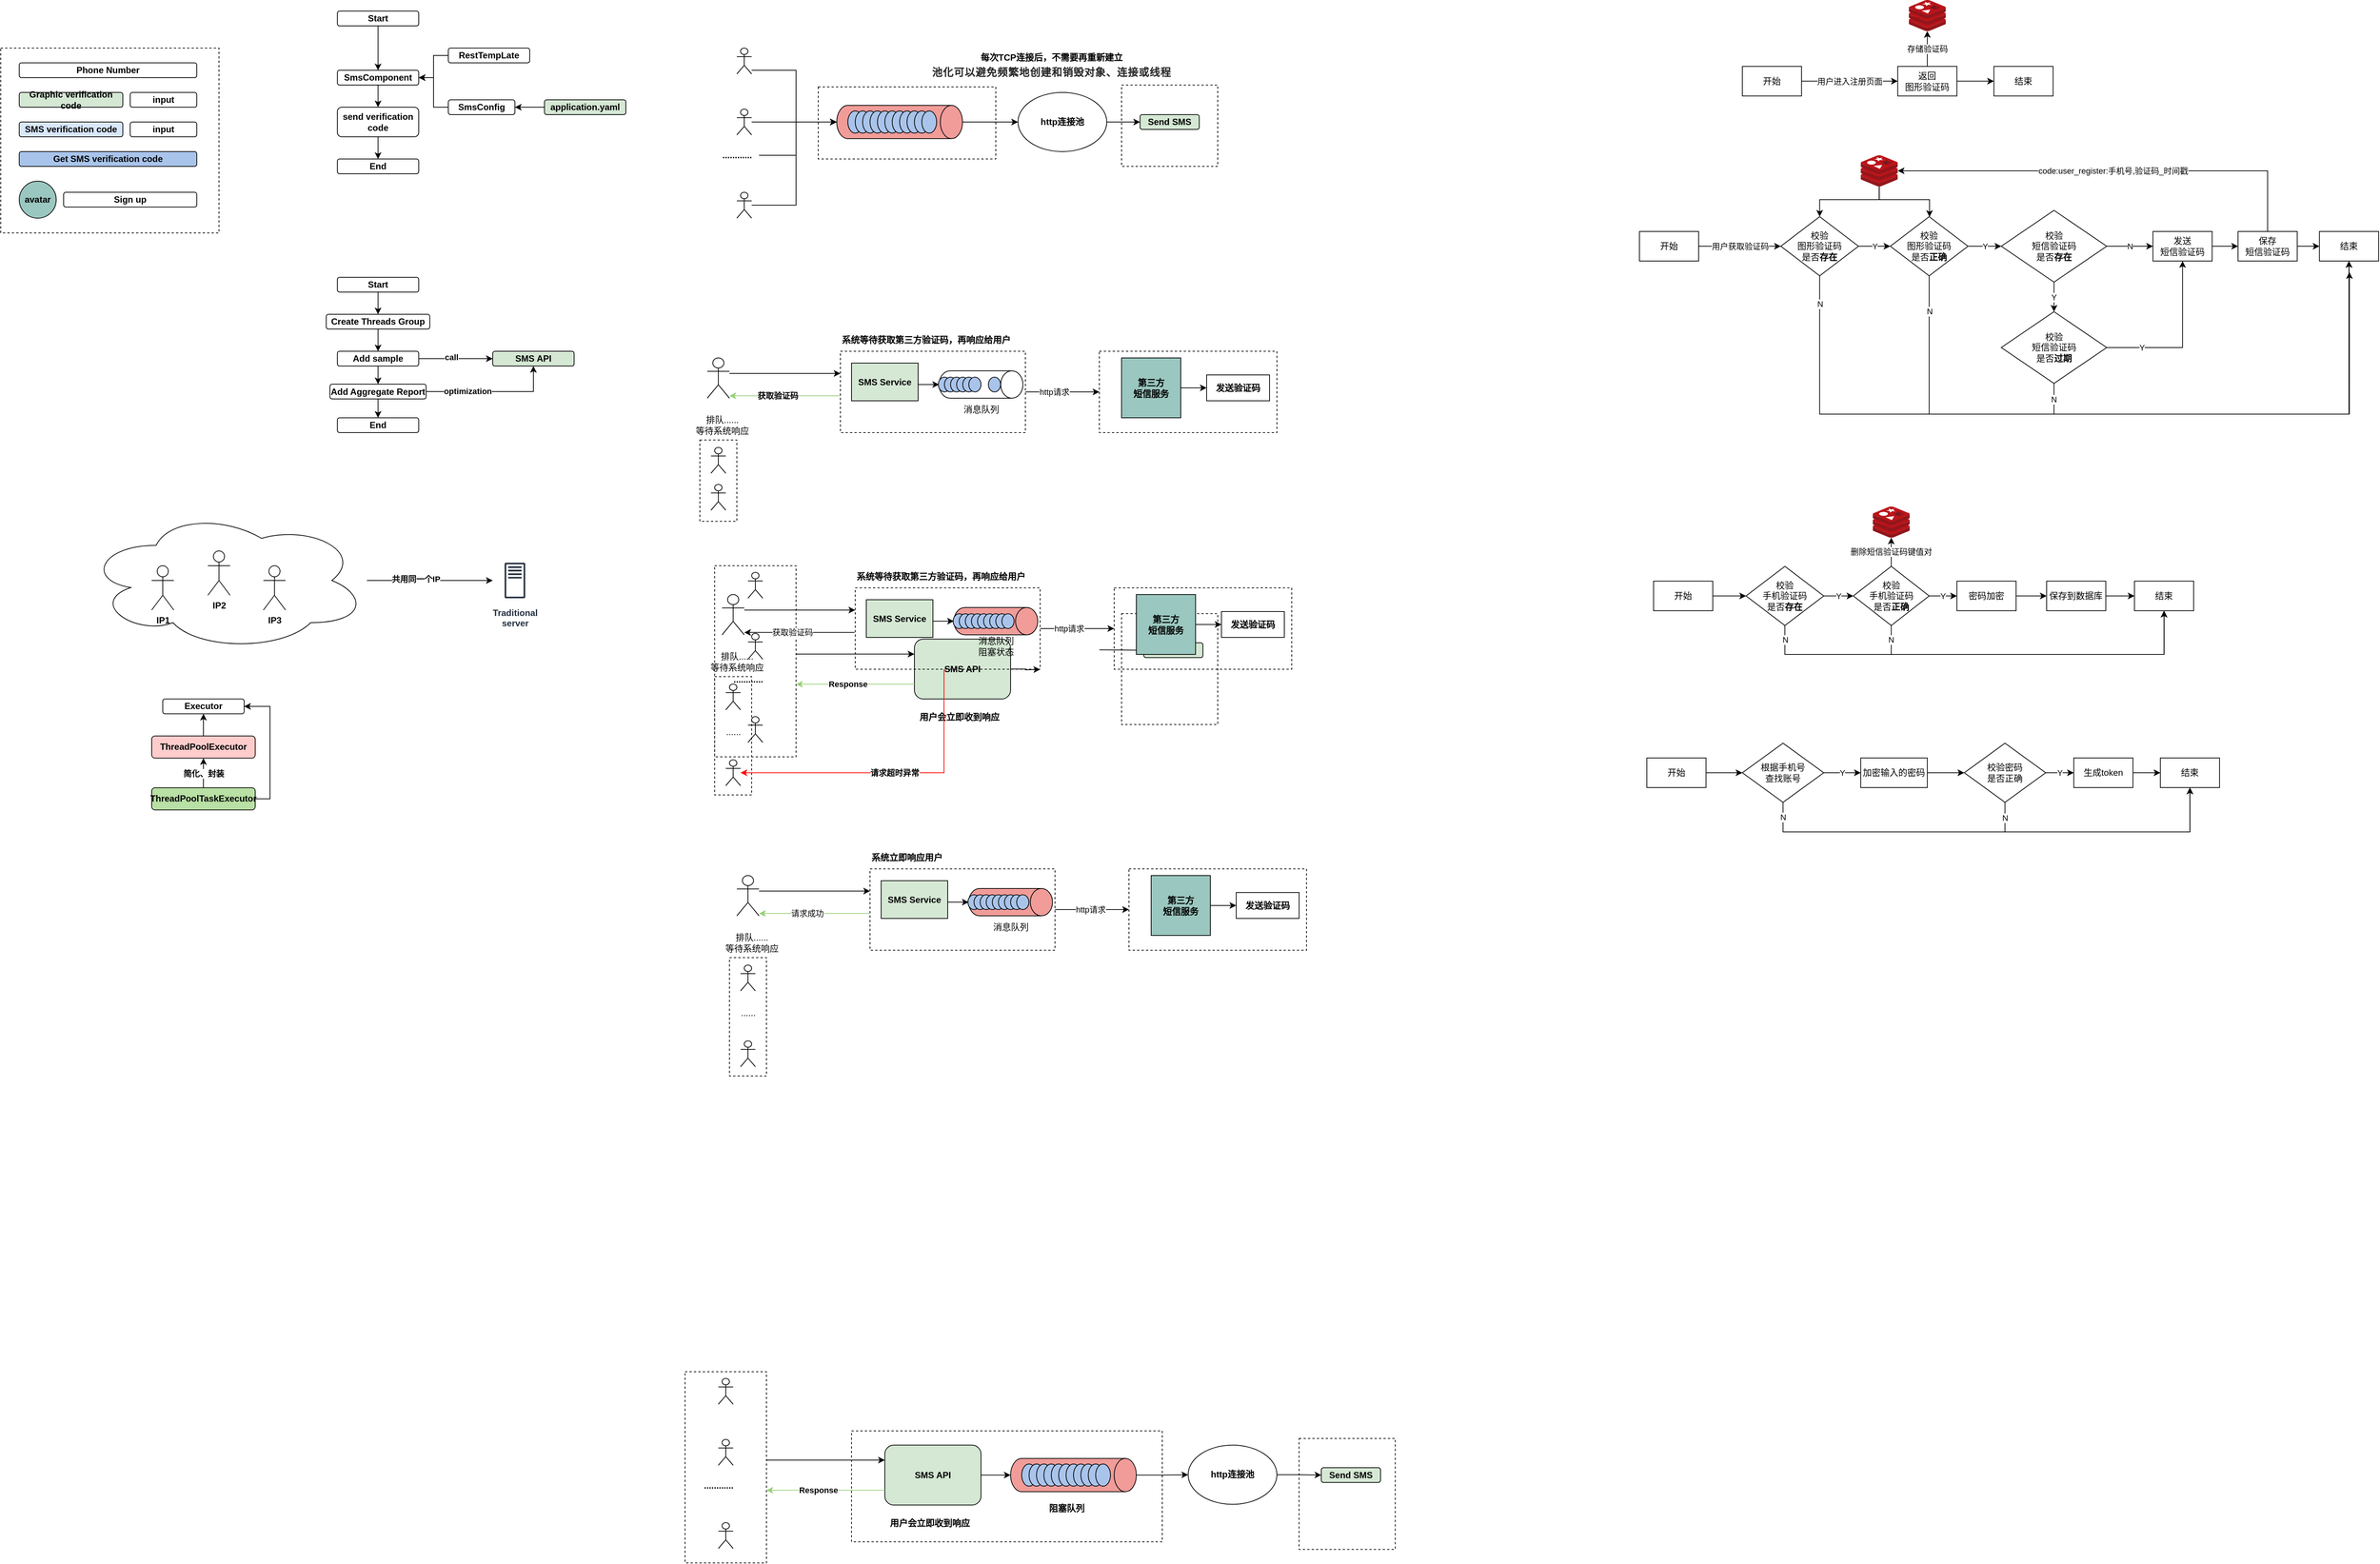<mxfile version="26.0.16">
  <diagram name="第 1 页" id="Zz2UkSPPmBgP0uOQ9zLd">
    <mxGraphModel dx="1195" dy="615" grid="1" gridSize="10" guides="1" tooltips="1" connect="1" arrows="1" fold="1" page="1" pageScale="1" pageWidth="2339" pageHeight="3300" math="0" shadow="0">
      <root>
        <mxCell id="0" />
        <mxCell id="1" parent="0" />
        <mxCell id="rMnkufj2_vgxVR4MSpcc-234" value="" style="rounded=0;whiteSpace=wrap;html=1;fillColor=none;dashed=1;fontStyle=1" vertex="1" parent="1">
          <mxGeometry x="1150" y="650" width="50" height="110" as="geometry" />
        </mxCell>
        <mxCell id="rMnkufj2_vgxVR4MSpcc-219" value="" style="rounded=0;whiteSpace=wrap;html=1;fillColor=none;dashed=1;fontStyle=1" vertex="1" parent="1">
          <mxGeometry x="1690" y="530" width="240" height="110" as="geometry" />
        </mxCell>
        <mxCell id="rMnkufj2_vgxVR4MSpcc-300" style="edgeStyle=orthogonalEdgeStyle;rounded=0;orthogonalLoop=1;jettySize=auto;html=1;" edge="1" parent="1" source="rMnkufj2_vgxVR4MSpcc-2" target="rMnkufj2_vgxVR4MSpcc-219">
          <mxGeometry relative="1" as="geometry" />
        </mxCell>
        <mxCell id="rMnkufj2_vgxVR4MSpcc-301" value="http请求" style="edgeLabel;html=1;align=center;verticalAlign=middle;resizable=0;points=[];" vertex="1" connectable="0" parent="rMnkufj2_vgxVR4MSpcc-300">
          <mxGeometry x="-0.217" relative="1" as="geometry">
            <mxPoint as="offset" />
          </mxGeometry>
        </mxCell>
        <mxCell id="rMnkufj2_vgxVR4MSpcc-2" value="" style="rounded=0;whiteSpace=wrap;html=1;fillColor=none;dashed=1;fontStyle=1" vertex="1" parent="1">
          <mxGeometry x="1340" y="530" width="250" height="110" as="geometry" />
        </mxCell>
        <mxCell id="rMnkufj2_vgxVR4MSpcc-3" value="" style="rounded=0;whiteSpace=wrap;html=1;fillColor=none;dashed=1;fontStyle=1" vertex="1" parent="1">
          <mxGeometry x="1310" y="172.5" width="240" height="97.5" as="geometry" />
        </mxCell>
        <mxCell id="rMnkufj2_vgxVR4MSpcc-4" value="" style="rounded=0;whiteSpace=wrap;html=1;fillColor=none;dashed=1;fontStyle=1" vertex="1" parent="1">
          <mxGeometry x="205" y="120" width="295" height="250" as="geometry" />
        </mxCell>
        <mxCell id="rMnkufj2_vgxVR4MSpcc-5" value="Phone Number" style="rounded=1;whiteSpace=wrap;html=1;fillColor=none;fontStyle=1" vertex="1" parent="1">
          <mxGeometry x="230" y="140" width="240" height="20" as="geometry" />
        </mxCell>
        <mxCell id="rMnkufj2_vgxVR4MSpcc-6" value="SMS verification code" style="rounded=1;whiteSpace=wrap;html=1;fillColor=#dae8fc;strokeColor=#000000;fontStyle=1" vertex="1" parent="1">
          <mxGeometry x="230" y="220" width="140" height="20" as="geometry" />
        </mxCell>
        <mxCell id="rMnkufj2_vgxVR4MSpcc-7" value="input" style="rounded=1;whiteSpace=wrap;html=1;fillColor=none;fontStyle=1" vertex="1" parent="1">
          <mxGeometry x="380" y="180" width="90" height="20" as="geometry" />
        </mxCell>
        <mxCell id="rMnkufj2_vgxVR4MSpcc-8" value="Graphic verification code" style="rounded=1;whiteSpace=wrap;html=1;fillColor=#d5e8d4;strokeColor=#000000;fontStyle=1" vertex="1" parent="1">
          <mxGeometry x="230" y="180" width="140" height="20" as="geometry" />
        </mxCell>
        <mxCell id="rMnkufj2_vgxVR4MSpcc-9" value="input" style="rounded=1;whiteSpace=wrap;html=1;fillColor=none;fontStyle=1" vertex="1" parent="1">
          <mxGeometry x="380" y="220" width="90" height="20" as="geometry" />
        </mxCell>
        <mxCell id="rMnkufj2_vgxVR4MSpcc-10" value="Sign up" style="rounded=1;whiteSpace=wrap;html=1;fillColor=none;fontStyle=1" vertex="1" parent="1">
          <mxGeometry x="290" y="315" width="180" height="20" as="geometry" />
        </mxCell>
        <mxCell id="rMnkufj2_vgxVR4MSpcc-11" value="Get SMS verification code" style="rounded=1;whiteSpace=wrap;html=1;fillColor=#A9C4EB;fontStyle=1" vertex="1" parent="1">
          <mxGeometry x="230" y="260" width="240" height="20" as="geometry" />
        </mxCell>
        <mxCell id="rMnkufj2_vgxVR4MSpcc-12" value="avatar" style="ellipse;whiteSpace=wrap;html=1;aspect=fixed;fillColor=#9AC7BF;fontStyle=1" vertex="1" parent="1">
          <mxGeometry x="230" y="300" width="50" height="50" as="geometry" />
        </mxCell>
        <mxCell id="rMnkufj2_vgxVR4MSpcc-13" style="edgeStyle=orthogonalEdgeStyle;rounded=0;orthogonalLoop=1;jettySize=auto;html=1;entryX=1;entryY=0.5;entryDx=0;entryDy=0;fontStyle=1" edge="1" parent="1" source="rMnkufj2_vgxVR4MSpcc-14" target="rMnkufj2_vgxVR4MSpcc-18">
          <mxGeometry relative="1" as="geometry" />
        </mxCell>
        <mxCell id="rMnkufj2_vgxVR4MSpcc-14" value="application.yaml" style="rounded=1;whiteSpace=wrap;html=1;fillColor=#D5E8D4;fontStyle=1" vertex="1" parent="1">
          <mxGeometry x="940" y="190" width="110" height="20" as="geometry" />
        </mxCell>
        <mxCell id="rMnkufj2_vgxVR4MSpcc-15" style="edgeStyle=orthogonalEdgeStyle;rounded=0;orthogonalLoop=1;jettySize=auto;html=1;entryX=1;entryY=0.5;entryDx=0;entryDy=0;fontStyle=1" edge="1" parent="1" source="rMnkufj2_vgxVR4MSpcc-16" target="rMnkufj2_vgxVR4MSpcc-20">
          <mxGeometry relative="1" as="geometry" />
        </mxCell>
        <mxCell id="rMnkufj2_vgxVR4MSpcc-16" value="RestTempLate" style="rounded=1;whiteSpace=wrap;html=1;fillColor=none;fontStyle=1" vertex="1" parent="1">
          <mxGeometry x="810" y="120" width="110" height="20" as="geometry" />
        </mxCell>
        <mxCell id="rMnkufj2_vgxVR4MSpcc-17" style="edgeStyle=orthogonalEdgeStyle;rounded=0;orthogonalLoop=1;jettySize=auto;html=1;entryX=1;entryY=0.5;entryDx=0;entryDy=0;fontStyle=1" edge="1" parent="1" source="rMnkufj2_vgxVR4MSpcc-18" target="rMnkufj2_vgxVR4MSpcc-20">
          <mxGeometry relative="1" as="geometry" />
        </mxCell>
        <mxCell id="rMnkufj2_vgxVR4MSpcc-18" value="SmsConfig" style="rounded=1;whiteSpace=wrap;html=1;fillColor=none;fontStyle=1" vertex="1" parent="1">
          <mxGeometry x="810" y="190" width="90" height="20" as="geometry" />
        </mxCell>
        <mxCell id="rMnkufj2_vgxVR4MSpcc-19" style="edgeStyle=orthogonalEdgeStyle;rounded=0;orthogonalLoop=1;jettySize=auto;html=1;entryX=0.5;entryY=0;entryDx=0;entryDy=0;fontStyle=1" edge="1" parent="1" source="rMnkufj2_vgxVR4MSpcc-20" target="rMnkufj2_vgxVR4MSpcc-24">
          <mxGeometry relative="1" as="geometry" />
        </mxCell>
        <mxCell id="rMnkufj2_vgxVR4MSpcc-20" value="SmsComponent" style="rounded=1;whiteSpace=wrap;html=1;fillColor=none;fontStyle=1" vertex="1" parent="1">
          <mxGeometry x="660" y="150" width="110" height="20" as="geometry" />
        </mxCell>
        <mxCell id="rMnkufj2_vgxVR4MSpcc-21" style="edgeStyle=orthogonalEdgeStyle;rounded=0;orthogonalLoop=1;jettySize=auto;html=1;fontStyle=1" edge="1" parent="1" source="rMnkufj2_vgxVR4MSpcc-22" target="rMnkufj2_vgxVR4MSpcc-20">
          <mxGeometry relative="1" as="geometry" />
        </mxCell>
        <mxCell id="rMnkufj2_vgxVR4MSpcc-22" value="Start" style="rounded=1;whiteSpace=wrap;html=1;fillColor=none;fontStyle=1" vertex="1" parent="1">
          <mxGeometry x="660" y="70" width="110" height="20" as="geometry" />
        </mxCell>
        <mxCell id="rMnkufj2_vgxVR4MSpcc-23" style="edgeStyle=orthogonalEdgeStyle;rounded=0;orthogonalLoop=1;jettySize=auto;html=1;entryX=0.5;entryY=0;entryDx=0;entryDy=0;fontStyle=1" edge="1" parent="1" source="rMnkufj2_vgxVR4MSpcc-24" target="rMnkufj2_vgxVR4MSpcc-25">
          <mxGeometry relative="1" as="geometry" />
        </mxCell>
        <mxCell id="rMnkufj2_vgxVR4MSpcc-24" value="send verification code" style="rounded=1;whiteSpace=wrap;html=1;fillColor=none;fontStyle=1" vertex="1" parent="1">
          <mxGeometry x="660" y="200" width="110" height="40" as="geometry" />
        </mxCell>
        <mxCell id="rMnkufj2_vgxVR4MSpcc-25" value="End" style="rounded=1;whiteSpace=wrap;html=1;fillColor=none;fontStyle=1" vertex="1" parent="1">
          <mxGeometry x="660" y="270" width="110" height="20" as="geometry" />
        </mxCell>
        <mxCell id="rMnkufj2_vgxVR4MSpcc-26" style="edgeStyle=orthogonalEdgeStyle;rounded=0;orthogonalLoop=1;jettySize=auto;html=1;entryX=0.5;entryY=0;entryDx=0;entryDy=0;fontStyle=1" edge="1" parent="1" source="rMnkufj2_vgxVR4MSpcc-27" target="rMnkufj2_vgxVR4MSpcc-33">
          <mxGeometry relative="1" as="geometry" />
        </mxCell>
        <mxCell id="rMnkufj2_vgxVR4MSpcc-27" value="Create Threads Group" style="rounded=1;whiteSpace=wrap;html=1;fillColor=none;fontStyle=1" vertex="1" parent="1">
          <mxGeometry x="645" y="480" width="140" height="20" as="geometry" />
        </mxCell>
        <mxCell id="rMnkufj2_vgxVR4MSpcc-28" style="edgeStyle=orthogonalEdgeStyle;rounded=0;orthogonalLoop=1;jettySize=auto;html=1;fontStyle=1" edge="1" parent="1" source="rMnkufj2_vgxVR4MSpcc-29" target="rMnkufj2_vgxVR4MSpcc-27">
          <mxGeometry relative="1" as="geometry" />
        </mxCell>
        <mxCell id="rMnkufj2_vgxVR4MSpcc-29" value="Start" style="rounded=1;whiteSpace=wrap;html=1;fillColor=none;fontStyle=1" vertex="1" parent="1">
          <mxGeometry x="660" y="430" width="110" height="20" as="geometry" />
        </mxCell>
        <mxCell id="rMnkufj2_vgxVR4MSpcc-30" style="edgeStyle=orthogonalEdgeStyle;rounded=0;orthogonalLoop=1;jettySize=auto;html=1;entryX=0.5;entryY=0;entryDx=0;entryDy=0;fontStyle=1" edge="1" parent="1" source="rMnkufj2_vgxVR4MSpcc-33" target="rMnkufj2_vgxVR4MSpcc-37">
          <mxGeometry relative="1" as="geometry" />
        </mxCell>
        <mxCell id="rMnkufj2_vgxVR4MSpcc-31" style="edgeStyle=orthogonalEdgeStyle;rounded=0;orthogonalLoop=1;jettySize=auto;html=1;fontStyle=1" edge="1" parent="1" source="rMnkufj2_vgxVR4MSpcc-33" target="rMnkufj2_vgxVR4MSpcc-39">
          <mxGeometry relative="1" as="geometry" />
        </mxCell>
        <mxCell id="rMnkufj2_vgxVR4MSpcc-32" value="call" style="edgeLabel;html=1;align=center;verticalAlign=middle;resizable=0;points=[];fontStyle=1" vertex="1" connectable="0" parent="rMnkufj2_vgxVR4MSpcc-31">
          <mxGeometry x="-0.134" y="2" relative="1" as="geometry">
            <mxPoint as="offset" />
          </mxGeometry>
        </mxCell>
        <mxCell id="rMnkufj2_vgxVR4MSpcc-33" value="Add sample" style="rounded=1;whiteSpace=wrap;html=1;fillColor=none;fontStyle=1" vertex="1" parent="1">
          <mxGeometry x="660" y="530" width="110" height="20" as="geometry" />
        </mxCell>
        <mxCell id="rMnkufj2_vgxVR4MSpcc-34" style="edgeStyle=orthogonalEdgeStyle;rounded=0;orthogonalLoop=1;jettySize=auto;html=1;entryX=0.5;entryY=0;entryDx=0;entryDy=0;fontStyle=1" edge="1" parent="1" source="rMnkufj2_vgxVR4MSpcc-37" target="rMnkufj2_vgxVR4MSpcc-38">
          <mxGeometry relative="1" as="geometry" />
        </mxCell>
        <mxCell id="rMnkufj2_vgxVR4MSpcc-35" value="" style="edgeStyle=orthogonalEdgeStyle;rounded=0;orthogonalLoop=1;jettySize=auto;html=1;fontStyle=1" edge="1" parent="1" source="rMnkufj2_vgxVR4MSpcc-37" target="rMnkufj2_vgxVR4MSpcc-39">
          <mxGeometry relative="1" as="geometry" />
        </mxCell>
        <mxCell id="rMnkufj2_vgxVR4MSpcc-36" value="optimization" style="edgeLabel;html=1;align=center;verticalAlign=middle;resizable=0;points=[];fontStyle=1" vertex="1" connectable="0" parent="rMnkufj2_vgxVR4MSpcc-35">
          <mxGeometry x="-0.377" y="1" relative="1" as="geometry">
            <mxPoint as="offset" />
          </mxGeometry>
        </mxCell>
        <mxCell id="rMnkufj2_vgxVR4MSpcc-37" value="Add Aggregate Report" style="rounded=1;whiteSpace=wrap;html=1;fillColor=none;fontStyle=1" vertex="1" parent="1">
          <mxGeometry x="650" y="574.5" width="130" height="20" as="geometry" />
        </mxCell>
        <mxCell id="rMnkufj2_vgxVR4MSpcc-38" value="End" style="rounded=1;whiteSpace=wrap;html=1;fillColor=none;fontStyle=1" vertex="1" parent="1">
          <mxGeometry x="660" y="620" width="110" height="20" as="geometry" />
        </mxCell>
        <mxCell id="rMnkufj2_vgxVR4MSpcc-39" value="SMS API" style="rounded=1;whiteSpace=wrap;html=1;fillColor=#D5E8D4;fontStyle=1" vertex="1" parent="1">
          <mxGeometry x="870" y="530" width="110" height="20" as="geometry" />
        </mxCell>
        <mxCell id="rMnkufj2_vgxVR4MSpcc-40" style="edgeStyle=orthogonalEdgeStyle;rounded=0;orthogonalLoop=1;jettySize=auto;html=1;entryX=0;entryY=0.5;entryDx=0;entryDy=0;fontStyle=1" edge="1" parent="1" source="rMnkufj2_vgxVR4MSpcc-41" target="rMnkufj2_vgxVR4MSpcc-98">
          <mxGeometry relative="1" as="geometry" />
        </mxCell>
        <mxCell id="rMnkufj2_vgxVR4MSpcc-41" value="" style="shape=cylinder3;whiteSpace=wrap;html=1;boundedLbl=1;backgroundOutline=1;size=15;rotation=90;fillColor=#F19C99;fontStyle=1" vertex="1" parent="1">
          <mxGeometry x="1397.5" y="135" width="45" height="170" as="geometry" />
        </mxCell>
        <mxCell id="rMnkufj2_vgxVR4MSpcc-42" value="" style="ellipse;whiteSpace=wrap;html=1;fillColor=#A9C4EB;fontStyle=1" vertex="1" parent="1">
          <mxGeometry x="1350" y="205" width="20" height="30" as="geometry" />
        </mxCell>
        <mxCell id="rMnkufj2_vgxVR4MSpcc-43" value="" style="ellipse;whiteSpace=wrap;html=1;fillColor=#A9C4EB;fontStyle=1" vertex="1" parent="1">
          <mxGeometry x="1360" y="205" width="20" height="30" as="geometry" />
        </mxCell>
        <mxCell id="rMnkufj2_vgxVR4MSpcc-44" value="" style="ellipse;whiteSpace=wrap;html=1;fillColor=#A9C4EB;fontStyle=1" vertex="1" parent="1">
          <mxGeometry x="1370" y="205" width="20" height="30" as="geometry" />
        </mxCell>
        <mxCell id="rMnkufj2_vgxVR4MSpcc-45" value="" style="ellipse;whiteSpace=wrap;html=1;fillColor=#A9C4EB;fontStyle=1" vertex="1" parent="1">
          <mxGeometry x="1380" y="205" width="20" height="30" as="geometry" />
        </mxCell>
        <mxCell id="rMnkufj2_vgxVR4MSpcc-46" value="" style="ellipse;whiteSpace=wrap;html=1;fillColor=#A9C4EB;fontStyle=1" vertex="1" parent="1">
          <mxGeometry x="1390" y="205" width="20" height="30" as="geometry" />
        </mxCell>
        <mxCell id="rMnkufj2_vgxVR4MSpcc-47" value="" style="ellipse;whiteSpace=wrap;html=1;fillColor=#A9C4EB;fontStyle=1" vertex="1" parent="1">
          <mxGeometry x="1400" y="205" width="20" height="30" as="geometry" />
        </mxCell>
        <mxCell id="rMnkufj2_vgxVR4MSpcc-48" value="" style="ellipse;whiteSpace=wrap;html=1;fillColor=#A9C4EB;fontStyle=1" vertex="1" parent="1">
          <mxGeometry x="1410" y="205" width="20" height="30" as="geometry" />
        </mxCell>
        <mxCell id="rMnkufj2_vgxVR4MSpcc-49" value="" style="shape=umlActor;verticalLabelPosition=bottom;verticalAlign=top;html=1;outlineConnect=0;fontStyle=1" vertex="1" parent="1">
          <mxGeometry x="1200" y="202.5" width="20" height="35" as="geometry" />
        </mxCell>
        <mxCell id="rMnkufj2_vgxVR4MSpcc-50" value="" style="shape=umlActor;verticalLabelPosition=bottom;verticalAlign=top;html=1;outlineConnect=0;fontStyle=1" vertex="1" parent="1">
          <mxGeometry x="1200" y="315" width="20" height="35" as="geometry" />
        </mxCell>
        <mxCell id="rMnkufj2_vgxVR4MSpcc-51" value="&lt;span&gt;............&lt;/span&gt;" style="text;html=1;align=center;verticalAlign=middle;resizable=0;points=[];autosize=1;strokeColor=none;fillColor=none;fontStyle=1" vertex="1" parent="1">
          <mxGeometry x="1170" y="250" width="60" height="30" as="geometry" />
        </mxCell>
        <mxCell id="rMnkufj2_vgxVR4MSpcc-52" value="" style="shape=umlActor;verticalLabelPosition=bottom;verticalAlign=top;html=1;outlineConnect=0;fontStyle=1" vertex="1" parent="1">
          <mxGeometry x="1200" y="120" width="20" height="35" as="geometry" />
        </mxCell>
        <mxCell id="rMnkufj2_vgxVR4MSpcc-53" style="edgeStyle=orthogonalEdgeStyle;rounded=0;orthogonalLoop=1;jettySize=auto;html=1;entryX=0.5;entryY=1;entryDx=0;entryDy=0;entryPerimeter=0;fontStyle=1" edge="1" parent="1" source="rMnkufj2_vgxVR4MSpcc-52" target="rMnkufj2_vgxVR4MSpcc-41">
          <mxGeometry relative="1" as="geometry">
            <Array as="points">
              <mxPoint x="1280" y="150" />
              <mxPoint x="1280" y="220" />
            </Array>
          </mxGeometry>
        </mxCell>
        <mxCell id="rMnkufj2_vgxVR4MSpcc-54" style="edgeStyle=orthogonalEdgeStyle;rounded=0;orthogonalLoop=1;jettySize=auto;html=1;entryX=0.5;entryY=1;entryDx=0;entryDy=0;entryPerimeter=0;fontStyle=1" edge="1" parent="1" source="rMnkufj2_vgxVR4MSpcc-49" target="rMnkufj2_vgxVR4MSpcc-41">
          <mxGeometry relative="1" as="geometry" />
        </mxCell>
        <mxCell id="rMnkufj2_vgxVR4MSpcc-55" style="edgeStyle=orthogonalEdgeStyle;rounded=0;orthogonalLoop=1;jettySize=auto;html=1;entryX=0.5;entryY=1;entryDx=0;entryDy=0;entryPerimeter=0;fontStyle=1" edge="1" parent="1" source="rMnkufj2_vgxVR4MSpcc-50" target="rMnkufj2_vgxVR4MSpcc-41">
          <mxGeometry relative="1" as="geometry">
            <Array as="points">
              <mxPoint x="1280" y="333" />
              <mxPoint x="1280" y="220" />
            </Array>
          </mxGeometry>
        </mxCell>
        <mxCell id="rMnkufj2_vgxVR4MSpcc-56" value="" style="ellipse;whiteSpace=wrap;html=1;fillColor=#A9C4EB;fontStyle=1" vertex="1" parent="1">
          <mxGeometry x="1420" y="205" width="20" height="30" as="geometry" />
        </mxCell>
        <mxCell id="rMnkufj2_vgxVR4MSpcc-57" value="" style="ellipse;whiteSpace=wrap;html=1;fillColor=#A9C4EB;fontStyle=1" vertex="1" parent="1">
          <mxGeometry x="1430" y="205" width="20" height="30" as="geometry" />
        </mxCell>
        <mxCell id="rMnkufj2_vgxVR4MSpcc-58" value="" style="ellipse;whiteSpace=wrap;html=1;fillColor=#A9C4EB;fontStyle=1" vertex="1" parent="1">
          <mxGeometry x="1440" y="205" width="20" height="30" as="geometry" />
        </mxCell>
        <mxCell id="rMnkufj2_vgxVR4MSpcc-59" value="" style="ellipse;whiteSpace=wrap;html=1;fillColor=#A9C4EB;fontStyle=1" vertex="1" parent="1">
          <mxGeometry x="1450" y="205" width="20" height="30" as="geometry" />
        </mxCell>
        <mxCell id="rMnkufj2_vgxVR4MSpcc-60" style="edgeStyle=orthogonalEdgeStyle;rounded=0;orthogonalLoop=1;jettySize=auto;html=1;entryX=0.5;entryY=1;entryDx=0;entryDy=0;entryPerimeter=0;fontStyle=1" edge="1" parent="1" source="rMnkufj2_vgxVR4MSpcc-51" target="rMnkufj2_vgxVR4MSpcc-41">
          <mxGeometry relative="1" as="geometry">
            <Array as="points">
              <mxPoint x="1280" y="265" />
              <mxPoint x="1280" y="220" />
            </Array>
          </mxGeometry>
        </mxCell>
        <mxCell id="rMnkufj2_vgxVR4MSpcc-221" value="" style="edgeStyle=orthogonalEdgeStyle;rounded=0;orthogonalLoop=1;jettySize=auto;html=1;" edge="1" parent="1" source="rMnkufj2_vgxVR4MSpcc-61" target="rMnkufj2_vgxVR4MSpcc-220">
          <mxGeometry relative="1" as="geometry" />
        </mxCell>
        <mxCell id="rMnkufj2_vgxVR4MSpcc-61" value="第三方&lt;br&gt;短信服务" style="rounded=0;whiteSpace=wrap;html=1;fillColor=#9AC7BF;fontStyle=1" vertex="1" parent="1">
          <mxGeometry x="1720" y="539" width="80" height="81" as="geometry" />
        </mxCell>
        <mxCell id="rMnkufj2_vgxVR4MSpcc-317" style="edgeStyle=orthogonalEdgeStyle;rounded=0;orthogonalLoop=1;jettySize=auto;html=1;" edge="1" parent="1" source="rMnkufj2_vgxVR4MSpcc-62" target="rMnkufj2_vgxVR4MSpcc-304">
          <mxGeometry relative="1" as="geometry">
            <Array as="points">
              <mxPoint x="1460" y="575" />
              <mxPoint x="1460" y="575" />
            </Array>
          </mxGeometry>
        </mxCell>
        <mxCell id="rMnkufj2_vgxVR4MSpcc-62" value="SMS Service" style="rounded=0;whiteSpace=wrap;html=1;fillColor=#D5E8D4;fontStyle=1" vertex="1" parent="1">
          <mxGeometry x="1355" y="546" width="90" height="51" as="geometry" />
        </mxCell>
        <mxCell id="rMnkufj2_vgxVR4MSpcc-83" style="edgeStyle=orthogonalEdgeStyle;rounded=0;orthogonalLoop=1;jettySize=auto;html=1;strokeColor=#97D077;fontStyle=1;exitX=-0.004;exitY=0.548;exitDx=0;exitDy=0;exitPerimeter=0;" edge="1" parent="1" source="rMnkufj2_vgxVR4MSpcc-2" target="rMnkufj2_vgxVR4MSpcc-80">
          <mxGeometry relative="1" as="geometry">
            <mxPoint x="1230" y="600" as="targetPoint" />
            <Array as="points">
              <mxPoint x="1220" y="590" />
              <mxPoint x="1220" y="590" />
            </Array>
          </mxGeometry>
        </mxCell>
        <mxCell id="rMnkufj2_vgxVR4MSpcc-84" value="获取验证码" style="edgeLabel;html=1;align=center;verticalAlign=middle;resizable=0;points=[];fontStyle=1" vertex="1" connectable="0" parent="rMnkufj2_vgxVR4MSpcc-83">
          <mxGeometry x="0.134" y="-1" relative="1" as="geometry">
            <mxPoint as="offset" />
          </mxGeometry>
        </mxCell>
        <mxCell id="rMnkufj2_vgxVR4MSpcc-88" value="&lt;div class=&quot;lake-content&quot;&gt;&lt;span class=&quot;ne-text&quot;&gt;Executor&lt;/span&gt;&lt;/div&gt;" style="rounded=1;whiteSpace=wrap;html=1;fillColor=none;fontStyle=1" vertex="1" parent="1">
          <mxGeometry x="424" y="1000.25" width="110" height="20" as="geometry" />
        </mxCell>
        <mxCell id="rMnkufj2_vgxVR4MSpcc-89" value="" style="edgeStyle=orthogonalEdgeStyle;rounded=0;orthogonalLoop=1;jettySize=auto;html=1;fontStyle=1" edge="1" parent="1" source="rMnkufj2_vgxVR4MSpcc-92" target="rMnkufj2_vgxVR4MSpcc-94">
          <mxGeometry relative="1" as="geometry" />
        </mxCell>
        <mxCell id="rMnkufj2_vgxVR4MSpcc-90" value="简化、封装" style="edgeLabel;html=1;align=center;verticalAlign=middle;resizable=0;points=[];fontStyle=1" vertex="1" connectable="0" parent="rMnkufj2_vgxVR4MSpcc-89">
          <mxGeometry x="-0.017" relative="1" as="geometry">
            <mxPoint as="offset" />
          </mxGeometry>
        </mxCell>
        <mxCell id="rMnkufj2_vgxVR4MSpcc-91" style="edgeStyle=orthogonalEdgeStyle;rounded=0;orthogonalLoop=1;jettySize=auto;html=1;entryX=1;entryY=0.5;entryDx=0;entryDy=0;fontStyle=1" edge="1" parent="1" source="rMnkufj2_vgxVR4MSpcc-92" target="rMnkufj2_vgxVR4MSpcc-88">
          <mxGeometry relative="1" as="geometry">
            <Array as="points">
              <mxPoint x="569" y="1135.25" />
              <mxPoint x="569" y="1010.25" />
            </Array>
          </mxGeometry>
        </mxCell>
        <mxCell id="rMnkufj2_vgxVR4MSpcc-92" value="&lt;div class=&quot;lake-content&quot;&gt;&lt;div class=&quot;lake-content&quot;&gt;&lt;div class=&quot;lake-content&quot;&gt;&lt;span class=&quot;ne-text&quot;&gt;ThreadPoolTaskExecutor&lt;/span&gt;&lt;/div&gt;&lt;/div&gt;&lt;/div&gt;" style="rounded=1;whiteSpace=wrap;html=1;fillColor=#B9E0A5;fontStyle=1" vertex="1" parent="1">
          <mxGeometry x="409" y="1120.25" width="140" height="30" as="geometry" />
        </mxCell>
        <mxCell id="rMnkufj2_vgxVR4MSpcc-93" value="" style="edgeStyle=orthogonalEdgeStyle;rounded=0;orthogonalLoop=1;jettySize=auto;html=1;fontStyle=1" edge="1" parent="1" source="rMnkufj2_vgxVR4MSpcc-94" target="rMnkufj2_vgxVR4MSpcc-88">
          <mxGeometry relative="1" as="geometry" />
        </mxCell>
        <mxCell id="rMnkufj2_vgxVR4MSpcc-94" value="&lt;div class=&quot;lake-content&quot;&gt;&lt;div class=&quot;lake-content&quot;&gt;&lt;span class=&quot;ne-text&quot;&gt;ThreadPoolExecutor&lt;/span&gt;&lt;/div&gt;&lt;/div&gt;" style="rounded=1;whiteSpace=wrap;html=1;fillColor=#FFCCCC;fontStyle=1" vertex="1" parent="1">
          <mxGeometry x="409" y="1050.25" width="140" height="30" as="geometry" />
        </mxCell>
        <mxCell id="rMnkufj2_vgxVR4MSpcc-95" value="" style="rounded=0;whiteSpace=wrap;html=1;fillColor=none;dashed=1;fontStyle=1" vertex="1" parent="1">
          <mxGeometry x="1720" y="170" width="130" height="110" as="geometry" />
        </mxCell>
        <mxCell id="rMnkufj2_vgxVR4MSpcc-96" value="Send SMS" style="rounded=1;whiteSpace=wrap;html=1;fillColor=#D5E8D4;fontStyle=1" vertex="1" parent="1">
          <mxGeometry x="1745" y="210" width="80" height="20" as="geometry" />
        </mxCell>
        <mxCell id="rMnkufj2_vgxVR4MSpcc-97" style="edgeStyle=orthogonalEdgeStyle;rounded=0;orthogonalLoop=1;jettySize=auto;html=1;entryX=0;entryY=0.5;entryDx=0;entryDy=0;fontStyle=1" edge="1" parent="1" source="rMnkufj2_vgxVR4MSpcc-98" target="rMnkufj2_vgxVR4MSpcc-96">
          <mxGeometry relative="1" as="geometry" />
        </mxCell>
        <mxCell id="rMnkufj2_vgxVR4MSpcc-98" value="http连接池" style="ellipse;whiteSpace=wrap;html=1;fillColor=none;fontStyle=1" vertex="1" parent="1">
          <mxGeometry x="1580" y="180" width="120" height="80" as="geometry" />
        </mxCell>
        <mxCell id="rMnkufj2_vgxVR4MSpcc-99" value="每次TCP连接后，不需要再重新建立&lt;div&gt;&lt;span style=&quot;font-size: 14px; color: rgb(38, 38, 38); line-height: 1.74; letter-spacing: 0.05em; outline-style: none; overflow-wrap: break-word;&quot;&gt;池化可以避免频繁地创建和销毁对象、连接或线程&lt;/span&gt;&lt;br&gt;&lt;/div&gt;" style="text;html=1;align=center;verticalAlign=middle;resizable=0;points=[];autosize=1;strokeColor=none;fillColor=none;fontStyle=1" vertex="1" parent="1">
          <mxGeometry x="1450" y="120" width="350" height="50" as="geometry" />
        </mxCell>
        <mxCell id="rMnkufj2_vgxVR4MSpcc-103" style="edgeStyle=orthogonalEdgeStyle;rounded=0;orthogonalLoop=1;jettySize=auto;html=1;fontStyle=1" edge="1" parent="1" source="rMnkufj2_vgxVR4MSpcc-105" target="rMnkufj2_vgxVR4MSpcc-107">
          <mxGeometry relative="1" as="geometry" />
        </mxCell>
        <mxCell id="rMnkufj2_vgxVR4MSpcc-104" value="共用同一个IP" style="edgeLabel;html=1;align=center;verticalAlign=middle;resizable=0;points=[];fontStyle=1" vertex="1" connectable="0" parent="rMnkufj2_vgxVR4MSpcc-103">
          <mxGeometry x="-0.222" y="2" relative="1" as="geometry">
            <mxPoint as="offset" />
          </mxGeometry>
        </mxCell>
        <mxCell id="rMnkufj2_vgxVR4MSpcc-105" value="" style="ellipse;shape=cloud;whiteSpace=wrap;html=1;fillColor=none;fontStyle=1" vertex="1" parent="1">
          <mxGeometry x="320" y="745" width="380" height="190" as="geometry" />
        </mxCell>
        <mxCell id="rMnkufj2_vgxVR4MSpcc-106" value="IP3" style="shape=umlActor;verticalLabelPosition=bottom;verticalAlign=top;html=1;outlineConnect=0;fontStyle=1" vertex="1" parent="1">
          <mxGeometry x="560" y="820" width="30" height="60" as="geometry" />
        </mxCell>
        <mxCell id="rMnkufj2_vgxVR4MSpcc-107" value="Traditional&#xa;server" style="sketch=0;outlineConnect=0;fontColor=#232F3E;gradientColor=none;strokeColor=#232F3E;fillColor=#ffffff;dashed=0;verticalLabelPosition=bottom;verticalAlign=top;align=center;html=1;fontSize=12;fontStyle=1;aspect=fixed;shape=mxgraph.aws4.resourceIcon;resIcon=mxgraph.aws4.traditional_server;" vertex="1" parent="1">
          <mxGeometry x="870" y="810" width="60" height="60" as="geometry" />
        </mxCell>
        <mxCell id="rMnkufj2_vgxVR4MSpcc-108" value="IP1" style="shape=umlActor;verticalLabelPosition=bottom;verticalAlign=top;html=1;outlineConnect=0;fontStyle=1" vertex="1" parent="1">
          <mxGeometry x="409" y="820" width="30" height="60" as="geometry" />
        </mxCell>
        <mxCell id="rMnkufj2_vgxVR4MSpcc-109" value="IP2" style="shape=umlActor;verticalLabelPosition=bottom;verticalAlign=top;html=1;outlineConnect=0;fontStyle=1" vertex="1" parent="1">
          <mxGeometry x="485" y="800" width="30" height="60" as="geometry" />
        </mxCell>
        <mxCell id="rMnkufj2_vgxVR4MSpcc-110" value="用户进入注册页面" style="edgeStyle=orthogonalEdgeStyle;rounded=0;orthogonalLoop=1;jettySize=auto;html=1;" edge="1" parent="1" source="rMnkufj2_vgxVR4MSpcc-111" target="rMnkufj2_vgxVR4MSpcc-114">
          <mxGeometry relative="1" as="geometry" />
        </mxCell>
        <mxCell id="rMnkufj2_vgxVR4MSpcc-111" value="开始" style="rounded=0;whiteSpace=wrap;html=1;fillColor=none;" vertex="1" parent="1">
          <mxGeometry x="2559.12" y="144.78" width="80" height="40" as="geometry" />
        </mxCell>
        <mxCell id="rMnkufj2_vgxVR4MSpcc-112" value="" style="edgeStyle=orthogonalEdgeStyle;rounded=0;orthogonalLoop=1;jettySize=auto;html=1;" edge="1" parent="1" source="rMnkufj2_vgxVR4MSpcc-114" target="rMnkufj2_vgxVR4MSpcc-115">
          <mxGeometry relative="1" as="geometry" />
        </mxCell>
        <mxCell id="rMnkufj2_vgxVR4MSpcc-113" value="存储验证码" style="edgeStyle=orthogonalEdgeStyle;rounded=0;orthogonalLoop=1;jettySize=auto;html=1;" edge="1" parent="1" source="rMnkufj2_vgxVR4MSpcc-114" target="rMnkufj2_vgxVR4MSpcc-126">
          <mxGeometry relative="1" as="geometry" />
        </mxCell>
        <mxCell id="rMnkufj2_vgxVR4MSpcc-114" value="返回&lt;br&gt;图形验证码" style="rounded=0;whiteSpace=wrap;html=1;fillColor=none;" vertex="1" parent="1">
          <mxGeometry x="2769.12" y="144.78" width="80" height="40" as="geometry" />
        </mxCell>
        <mxCell id="rMnkufj2_vgxVR4MSpcc-115" value="结束" style="rounded=0;whiteSpace=wrap;html=1;fillColor=none;" vertex="1" parent="1">
          <mxGeometry x="2899.12" y="144.78" width="80" height="40" as="geometry" />
        </mxCell>
        <mxCell id="rMnkufj2_vgxVR4MSpcc-116" value="用户获取验证码" style="edgeStyle=orthogonalEdgeStyle;rounded=0;orthogonalLoop=1;jettySize=auto;html=1;" edge="1" parent="1" source="rMnkufj2_vgxVR4MSpcc-117" target="rMnkufj2_vgxVR4MSpcc-132">
          <mxGeometry relative="1" as="geometry">
            <mxPoint x="2549.12" y="275" as="targetPoint" />
          </mxGeometry>
        </mxCell>
        <mxCell id="rMnkufj2_vgxVR4MSpcc-117" value="开始" style="rounded=0;whiteSpace=wrap;html=1;fillColor=none;" vertex="1" parent="1">
          <mxGeometry x="2420" y="368" width="80" height="40" as="geometry" />
        </mxCell>
        <mxCell id="rMnkufj2_vgxVR4MSpcc-118" value="N" style="edgeStyle=orthogonalEdgeStyle;rounded=0;orthogonalLoop=1;jettySize=auto;html=1;" edge="1" parent="1" source="rMnkufj2_vgxVR4MSpcc-120" target="rMnkufj2_vgxVR4MSpcc-133">
          <mxGeometry x="-0.9" relative="1" as="geometry">
            <Array as="points">
              <mxPoint x="2811.12" y="615" />
              <mxPoint x="3379.12" y="615" />
            </Array>
            <mxPoint as="offset" />
          </mxGeometry>
        </mxCell>
        <mxCell id="rMnkufj2_vgxVR4MSpcc-119" value="Y" style="edgeStyle=orthogonalEdgeStyle;rounded=0;orthogonalLoop=1;jettySize=auto;html=1;" edge="1" parent="1" source="rMnkufj2_vgxVR4MSpcc-120" target="rMnkufj2_vgxVR4MSpcc-136">
          <mxGeometry relative="1" as="geometry" />
        </mxCell>
        <mxCell id="rMnkufj2_vgxVR4MSpcc-120" value="校验&lt;br&gt;图形验证码&lt;br&gt;是否&lt;b&gt;正确&lt;/b&gt;" style="rhombus;whiteSpace=wrap;html=1;" vertex="1" parent="1">
          <mxGeometry x="2759.12" y="348" width="105" height="80" as="geometry" />
        </mxCell>
        <mxCell id="rMnkufj2_vgxVR4MSpcc-121" style="edgeStyle=orthogonalEdgeStyle;rounded=0;orthogonalLoop=1;jettySize=auto;html=1;" edge="1" parent="1" source="rMnkufj2_vgxVR4MSpcc-122" target="rMnkufj2_vgxVR4MSpcc-125">
          <mxGeometry relative="1" as="geometry" />
        </mxCell>
        <mxCell id="rMnkufj2_vgxVR4MSpcc-122" value="发送&lt;br&gt;短信验证码" style="rounded=0;whiteSpace=wrap;html=1;fillColor=none;" vertex="1" parent="1">
          <mxGeometry x="3114.12" y="368" width="80" height="40" as="geometry" />
        </mxCell>
        <mxCell id="rMnkufj2_vgxVR4MSpcc-123" style="edgeStyle=orthogonalEdgeStyle;rounded=0;orthogonalLoop=1;jettySize=auto;html=1;" edge="1" parent="1" source="rMnkufj2_vgxVR4MSpcc-125" target="rMnkufj2_vgxVR4MSpcc-133">
          <mxGeometry relative="1" as="geometry" />
        </mxCell>
        <mxCell id="rMnkufj2_vgxVR4MSpcc-124" value="code:user_register:手机号,验证码_时间戳" style="edgeStyle=orthogonalEdgeStyle;rounded=0;orthogonalLoop=1;jettySize=auto;html=1;" edge="1" parent="1" source="rMnkufj2_vgxVR4MSpcc-125" target="rMnkufj2_vgxVR4MSpcc-129">
          <mxGeometry relative="1" as="geometry">
            <Array as="points">
              <mxPoint x="3269.12" y="286" />
            </Array>
          </mxGeometry>
        </mxCell>
        <mxCell id="rMnkufj2_vgxVR4MSpcc-125" value="保存&lt;br&gt;短信验证码" style="rounded=0;whiteSpace=wrap;html=1;fillColor=none;" vertex="1" parent="1">
          <mxGeometry x="3229.12" y="368" width="80" height="40" as="geometry" />
        </mxCell>
        <mxCell id="rMnkufj2_vgxVR4MSpcc-126" value="" style="image;sketch=0;aspect=fixed;html=1;points=[];align=center;fontSize=12;image=img/lib/mscae/Cache_Redis_Product.svg;" vertex="1" parent="1">
          <mxGeometry x="2784.12" y="55" width="50" height="42" as="geometry" />
        </mxCell>
        <mxCell id="rMnkufj2_vgxVR4MSpcc-127" style="edgeStyle=orthogonalEdgeStyle;rounded=0;orthogonalLoop=1;jettySize=auto;html=1;" edge="1" parent="1" source="rMnkufj2_vgxVR4MSpcc-129" target="rMnkufj2_vgxVR4MSpcc-120">
          <mxGeometry relative="1" as="geometry">
            <Array as="points">
              <mxPoint x="2744.12" y="325" />
              <mxPoint x="2812.12" y="325" />
            </Array>
          </mxGeometry>
        </mxCell>
        <mxCell id="rMnkufj2_vgxVR4MSpcc-128" style="edgeStyle=orthogonalEdgeStyle;rounded=0;orthogonalLoop=1;jettySize=auto;html=1;entryX=0.5;entryY=0;entryDx=0;entryDy=0;" edge="1" parent="1" source="rMnkufj2_vgxVR4MSpcc-129" target="rMnkufj2_vgxVR4MSpcc-132">
          <mxGeometry relative="1" as="geometry">
            <Array as="points">
              <mxPoint x="2744.12" y="325" />
              <mxPoint x="2664.12" y="325" />
            </Array>
          </mxGeometry>
        </mxCell>
        <mxCell id="rMnkufj2_vgxVR4MSpcc-129" value="" style="image;sketch=0;aspect=fixed;html=1;points=[];align=center;fontSize=12;image=img/lib/mscae/Cache_Redis_Product.svg;" vertex="1" parent="1">
          <mxGeometry x="2719.12" y="265" width="50" height="42" as="geometry" />
        </mxCell>
        <mxCell id="rMnkufj2_vgxVR4MSpcc-130" value="Y" style="edgeStyle=orthogonalEdgeStyle;rounded=0;orthogonalLoop=1;jettySize=auto;html=1;" edge="1" parent="1" source="rMnkufj2_vgxVR4MSpcc-132" target="rMnkufj2_vgxVR4MSpcc-120">
          <mxGeometry relative="1" as="geometry" />
        </mxCell>
        <mxCell id="rMnkufj2_vgxVR4MSpcc-131" value="N" style="edgeStyle=orthogonalEdgeStyle;rounded=0;orthogonalLoop=1;jettySize=auto;html=1;" edge="1" parent="1" source="rMnkufj2_vgxVR4MSpcc-132">
          <mxGeometry x="-0.93" relative="1" as="geometry">
            <mxPoint x="2664.123" y="442.987" as="sourcePoint" />
            <mxPoint x="3379.64" y="423" as="targetPoint" />
            <Array as="points">
              <mxPoint x="2663.12" y="615" />
              <mxPoint x="3379.12" y="615" />
            </Array>
            <mxPoint as="offset" />
          </mxGeometry>
        </mxCell>
        <mxCell id="rMnkufj2_vgxVR4MSpcc-132" value="校验&lt;br&gt;图形验证码&lt;br&gt;是否&lt;b&gt;存在&lt;/b&gt;" style="rhombus;whiteSpace=wrap;html=1;" vertex="1" parent="1">
          <mxGeometry x="2611.12" y="348" width="105" height="80" as="geometry" />
        </mxCell>
        <mxCell id="rMnkufj2_vgxVR4MSpcc-133" value="结束" style="rounded=0;whiteSpace=wrap;html=1;fillColor=none;" vertex="1" parent="1">
          <mxGeometry x="3339.12" y="368" width="80" height="40" as="geometry" />
        </mxCell>
        <mxCell id="rMnkufj2_vgxVR4MSpcc-134" value="Y" style="edgeStyle=orthogonalEdgeStyle;rounded=0;orthogonalLoop=1;jettySize=auto;html=1;" edge="1" parent="1" source="rMnkufj2_vgxVR4MSpcc-136" target="rMnkufj2_vgxVR4MSpcc-139">
          <mxGeometry relative="1" as="geometry" />
        </mxCell>
        <mxCell id="rMnkufj2_vgxVR4MSpcc-135" value="N" style="edgeStyle=orthogonalEdgeStyle;rounded=0;orthogonalLoop=1;jettySize=auto;html=1;" edge="1" parent="1" source="rMnkufj2_vgxVR4MSpcc-136" target="rMnkufj2_vgxVR4MSpcc-122">
          <mxGeometry relative="1" as="geometry" />
        </mxCell>
        <mxCell id="rMnkufj2_vgxVR4MSpcc-136" value="校验&lt;br&gt;短信验证码&lt;br&gt;是否&lt;b&gt;存在&lt;/b&gt;" style="rhombus;whiteSpace=wrap;html=1;" vertex="1" parent="1">
          <mxGeometry x="2909.12" y="339.5" width="142.5" height="97" as="geometry" />
        </mxCell>
        <mxCell id="rMnkufj2_vgxVR4MSpcc-137" value="N" style="edgeStyle=orthogonalEdgeStyle;rounded=0;orthogonalLoop=1;jettySize=auto;html=1;entryX=0.5;entryY=1;entryDx=0;entryDy=0;" edge="1" parent="1" source="rMnkufj2_vgxVR4MSpcc-139" target="rMnkufj2_vgxVR4MSpcc-133">
          <mxGeometry x="-0.933" relative="1" as="geometry">
            <Array as="points">
              <mxPoint x="2980.12" y="615" />
              <mxPoint x="3379.12" y="615" />
            </Array>
            <mxPoint as="offset" />
          </mxGeometry>
        </mxCell>
        <mxCell id="rMnkufj2_vgxVR4MSpcc-138" value="Y" style="edgeStyle=orthogonalEdgeStyle;rounded=0;orthogonalLoop=1;jettySize=auto;html=1;entryX=0.5;entryY=1;entryDx=0;entryDy=0;" edge="1" parent="1" source="rMnkufj2_vgxVR4MSpcc-139" target="rMnkufj2_vgxVR4MSpcc-122">
          <mxGeometry x="-0.567" relative="1" as="geometry">
            <mxPoint as="offset" />
          </mxGeometry>
        </mxCell>
        <mxCell id="rMnkufj2_vgxVR4MSpcc-139" value="校验&lt;br&gt;短信验证码&lt;br&gt;是否&lt;b&gt;过期&lt;/b&gt;" style="rhombus;whiteSpace=wrap;html=1;" vertex="1" parent="1">
          <mxGeometry x="2909.12" y="476.5" width="142.5" height="97" as="geometry" />
        </mxCell>
        <mxCell id="rMnkufj2_vgxVR4MSpcc-140" style="edgeStyle=orthogonalEdgeStyle;rounded=0;orthogonalLoop=1;jettySize=auto;html=1;" edge="1" parent="1" source="rMnkufj2_vgxVR4MSpcc-141" target="rMnkufj2_vgxVR4MSpcc-144">
          <mxGeometry relative="1" as="geometry" />
        </mxCell>
        <mxCell id="rMnkufj2_vgxVR4MSpcc-141" value="开始" style="rounded=0;whiteSpace=wrap;html=1;fillColor=none;" vertex="1" parent="1">
          <mxGeometry x="2439.12" y="840.88" width="80" height="40" as="geometry" />
        </mxCell>
        <mxCell id="rMnkufj2_vgxVR4MSpcc-142" value="Y" style="edgeStyle=orthogonalEdgeStyle;rounded=0;orthogonalLoop=1;jettySize=auto;html=1;" edge="1" parent="1" source="rMnkufj2_vgxVR4MSpcc-144" target="rMnkufj2_vgxVR4MSpcc-149">
          <mxGeometry relative="1" as="geometry" />
        </mxCell>
        <mxCell id="rMnkufj2_vgxVR4MSpcc-143" value="N" style="edgeStyle=orthogonalEdgeStyle;rounded=0;orthogonalLoop=1;jettySize=auto;html=1;" edge="1" parent="1" source="rMnkufj2_vgxVR4MSpcc-144" target="rMnkufj2_vgxVR4MSpcc-145">
          <mxGeometry x="-0.937" relative="1" as="geometry">
            <Array as="points">
              <mxPoint x="2617.12" y="940" />
              <mxPoint x="3129.12" y="940" />
            </Array>
            <mxPoint as="offset" />
          </mxGeometry>
        </mxCell>
        <mxCell id="rMnkufj2_vgxVR4MSpcc-144" value="校验&lt;br&gt;手机验证码&lt;br&gt;是否&lt;b&gt;存在&lt;/b&gt;" style="rhombus;whiteSpace=wrap;html=1;" vertex="1" parent="1">
          <mxGeometry x="2564.12" y="820.88" width="105" height="80" as="geometry" />
        </mxCell>
        <mxCell id="rMnkufj2_vgxVR4MSpcc-145" value="结束" style="rounded=0;whiteSpace=wrap;html=1;fillColor=none;" vertex="1" parent="1">
          <mxGeometry x="3089.12" y="840.88" width="80" height="40" as="geometry" />
        </mxCell>
        <mxCell id="rMnkufj2_vgxVR4MSpcc-146" value="Y" style="edgeStyle=orthogonalEdgeStyle;rounded=0;orthogonalLoop=1;jettySize=auto;html=1;" edge="1" parent="1" source="rMnkufj2_vgxVR4MSpcc-149" target="rMnkufj2_vgxVR4MSpcc-151">
          <mxGeometry relative="1" as="geometry" />
        </mxCell>
        <mxCell id="rMnkufj2_vgxVR4MSpcc-147" value="删除短信验证码键值对" style="edgeStyle=orthogonalEdgeStyle;rounded=0;orthogonalLoop=1;jettySize=auto;html=1;" edge="1" parent="1" source="rMnkufj2_vgxVR4MSpcc-149" target="rMnkufj2_vgxVR4MSpcc-154">
          <mxGeometry relative="1" as="geometry" />
        </mxCell>
        <mxCell id="rMnkufj2_vgxVR4MSpcc-148" value="N" style="edgeStyle=orthogonalEdgeStyle;rounded=0;orthogonalLoop=1;jettySize=auto;html=1;" edge="1" parent="1" source="rMnkufj2_vgxVR4MSpcc-149" target="rMnkufj2_vgxVR4MSpcc-145">
          <mxGeometry x="-0.918" relative="1" as="geometry">
            <Array as="points">
              <mxPoint x="2760.12" y="940" />
              <mxPoint x="3129.12" y="940" />
            </Array>
            <mxPoint as="offset" />
          </mxGeometry>
        </mxCell>
        <mxCell id="rMnkufj2_vgxVR4MSpcc-149" value="校验&lt;br&gt;手机验证码&lt;br&gt;是否&lt;b&gt;正确&lt;/b&gt;" style="rhombus;whiteSpace=wrap;html=1;" vertex="1" parent="1">
          <mxGeometry x="2709.12" y="820.88" width="102.5" height="80" as="geometry" />
        </mxCell>
        <mxCell id="rMnkufj2_vgxVR4MSpcc-150" value="" style="edgeStyle=orthogonalEdgeStyle;rounded=0;orthogonalLoop=1;jettySize=auto;html=1;" edge="1" parent="1" source="rMnkufj2_vgxVR4MSpcc-151" target="rMnkufj2_vgxVR4MSpcc-153">
          <mxGeometry relative="1" as="geometry" />
        </mxCell>
        <mxCell id="rMnkufj2_vgxVR4MSpcc-151" value="密码加密" style="rounded=0;whiteSpace=wrap;html=1;fillColor=none;" vertex="1" parent="1">
          <mxGeometry x="2849.12" y="840.88" width="80" height="40" as="geometry" />
        </mxCell>
        <mxCell id="rMnkufj2_vgxVR4MSpcc-152" style="edgeStyle=orthogonalEdgeStyle;rounded=0;orthogonalLoop=1;jettySize=auto;html=1;entryX=0;entryY=0.5;entryDx=0;entryDy=0;" edge="1" parent="1" source="rMnkufj2_vgxVR4MSpcc-153" target="rMnkufj2_vgxVR4MSpcc-145">
          <mxGeometry relative="1" as="geometry" />
        </mxCell>
        <mxCell id="rMnkufj2_vgxVR4MSpcc-153" value="保存到数据库" style="rounded=0;whiteSpace=wrap;html=1;fillColor=none;" vertex="1" parent="1">
          <mxGeometry x="2970.37" y="840.88" width="80" height="40" as="geometry" />
        </mxCell>
        <mxCell id="rMnkufj2_vgxVR4MSpcc-154" value="" style="image;sketch=0;aspect=fixed;html=1;points=[];align=center;fontSize=12;image=img/lib/mscae/Cache_Redis_Product.svg;" vertex="1" parent="1">
          <mxGeometry x="2735.37" y="740" width="50" height="42" as="geometry" />
        </mxCell>
        <mxCell id="rMnkufj2_vgxVR4MSpcc-155" value="" style="edgeStyle=orthogonalEdgeStyle;rounded=0;orthogonalLoop=1;jettySize=auto;html=1;" edge="1" parent="1" source="rMnkufj2_vgxVR4MSpcc-156" target="rMnkufj2_vgxVR4MSpcc-159">
          <mxGeometry relative="1" as="geometry" />
        </mxCell>
        <mxCell id="rMnkufj2_vgxVR4MSpcc-156" value="开始" style="rounded=0;whiteSpace=wrap;html=1;fillColor=none;" vertex="1" parent="1">
          <mxGeometry x="2430" y="1080" width="80" height="40" as="geometry" />
        </mxCell>
        <mxCell id="rMnkufj2_vgxVR4MSpcc-157" value="Y" style="edgeStyle=orthogonalEdgeStyle;rounded=0;orthogonalLoop=1;jettySize=auto;html=1;" edge="1" parent="1" source="rMnkufj2_vgxVR4MSpcc-159" target="rMnkufj2_vgxVR4MSpcc-161">
          <mxGeometry relative="1" as="geometry" />
        </mxCell>
        <mxCell id="rMnkufj2_vgxVR4MSpcc-158" value="N" style="edgeStyle=orthogonalEdgeStyle;rounded=0;orthogonalLoop=1;jettySize=auto;html=1;" edge="1" parent="1" source="rMnkufj2_vgxVR4MSpcc-159" target="rMnkufj2_vgxVR4MSpcc-165">
          <mxGeometry x="-0.939" relative="1" as="geometry">
            <Array as="points">
              <mxPoint x="2614.12" y="1180" />
              <mxPoint x="3164.12" y="1180" />
            </Array>
            <mxPoint as="offset" />
          </mxGeometry>
        </mxCell>
        <mxCell id="rMnkufj2_vgxVR4MSpcc-159" value="根据手机号&lt;br&gt;查找账号" style="rhombus;whiteSpace=wrap;html=1;fillColor=none;" vertex="1" parent="1">
          <mxGeometry x="2559.12" y="1060" width="110" height="80" as="geometry" />
        </mxCell>
        <mxCell id="rMnkufj2_vgxVR4MSpcc-160" style="edgeStyle=orthogonalEdgeStyle;rounded=0;orthogonalLoop=1;jettySize=auto;html=1;" edge="1" parent="1" source="rMnkufj2_vgxVR4MSpcc-161" target="rMnkufj2_vgxVR4MSpcc-164">
          <mxGeometry relative="1" as="geometry" />
        </mxCell>
        <mxCell id="rMnkufj2_vgxVR4MSpcc-161" value="加密输入的密码" style="rounded=0;whiteSpace=wrap;html=1;fillColor=none;" vertex="1" parent="1">
          <mxGeometry x="2719.12" y="1080" width="90" height="40" as="geometry" />
        </mxCell>
        <mxCell id="rMnkufj2_vgxVR4MSpcc-162" value="Y" style="edgeStyle=orthogonalEdgeStyle;rounded=0;orthogonalLoop=1;jettySize=auto;html=1;" edge="1" parent="1" source="rMnkufj2_vgxVR4MSpcc-164" target="rMnkufj2_vgxVR4MSpcc-167">
          <mxGeometry relative="1" as="geometry" />
        </mxCell>
        <mxCell id="rMnkufj2_vgxVR4MSpcc-163" value="N" style="edgeStyle=orthogonalEdgeStyle;rounded=0;orthogonalLoop=1;jettySize=auto;html=1;" edge="1" parent="1" source="rMnkufj2_vgxVR4MSpcc-164" target="rMnkufj2_vgxVR4MSpcc-165">
          <mxGeometry x="-0.879" relative="1" as="geometry">
            <Array as="points">
              <mxPoint x="2914.12" y="1180" />
              <mxPoint x="3164.12" y="1180" />
            </Array>
            <mxPoint as="offset" />
          </mxGeometry>
        </mxCell>
        <mxCell id="rMnkufj2_vgxVR4MSpcc-164" value="校验密码&lt;br&gt;是否正确" style="rhombus;whiteSpace=wrap;html=1;fillColor=none;" vertex="1" parent="1">
          <mxGeometry x="2859.12" y="1060" width="110" height="80" as="geometry" />
        </mxCell>
        <mxCell id="rMnkufj2_vgxVR4MSpcc-165" value="结束" style="rounded=0;whiteSpace=wrap;html=1;fillColor=none;" vertex="1" parent="1">
          <mxGeometry x="3124.12" y="1080" width="80" height="40" as="geometry" />
        </mxCell>
        <mxCell id="rMnkufj2_vgxVR4MSpcc-166" value="" style="edgeStyle=orthogonalEdgeStyle;rounded=0;orthogonalLoop=1;jettySize=auto;html=1;" edge="1" parent="1" source="rMnkufj2_vgxVR4MSpcc-167" target="rMnkufj2_vgxVR4MSpcc-165">
          <mxGeometry relative="1" as="geometry" />
        </mxCell>
        <mxCell id="rMnkufj2_vgxVR4MSpcc-167" value="生成token" style="rounded=0;whiteSpace=wrap;html=1;fillColor=none;" vertex="1" parent="1">
          <mxGeometry x="3007.12" y="1080" width="80" height="40" as="geometry" />
        </mxCell>
        <mxCell id="rMnkufj2_vgxVR4MSpcc-185" value="" style="rounded=0;whiteSpace=wrap;html=1;fillColor=none;dashed=1;fontStyle=1" vertex="1" parent="1">
          <mxGeometry x="1960" y="2000.25" width="130" height="150" as="geometry" />
        </mxCell>
        <mxCell id="rMnkufj2_vgxVR4MSpcc-168" value="SMS API" style="rounded=1;whiteSpace=wrap;html=1;fillColor=#D5E8D4;fontStyle=1" vertex="1" parent="1">
          <mxGeometry x="1440" y="919.25" width="130" height="81" as="geometry" />
        </mxCell>
        <mxCell id="rMnkufj2_vgxVR4MSpcc-186" value="" style="rounded=0;whiteSpace=wrap;html=1;fillColor=none;dashed=1;fontStyle=1" vertex="1" parent="1">
          <mxGeometry x="1355" y="1990" width="420" height="150" as="geometry" />
        </mxCell>
        <mxCell id="rMnkufj2_vgxVR4MSpcc-169" value="" style="group;fontStyle=1" connectable="0" vertex="1" parent="1">
          <mxGeometry x="1170" y="820" width="110" height="258.5" as="geometry" />
        </mxCell>
        <mxCell id="rMnkufj2_vgxVR4MSpcc-170" value="" style="shape=umlActor;verticalLabelPosition=bottom;verticalAlign=top;html=1;outlineConnect=0;fontStyle=1" vertex="1" parent="rMnkufj2_vgxVR4MSpcc-169">
          <mxGeometry x="45" y="91.5" width="20" height="35" as="geometry" />
        </mxCell>
        <mxCell id="rMnkufj2_vgxVR4MSpcc-171" value="" style="shape=umlActor;verticalLabelPosition=bottom;verticalAlign=top;html=1;outlineConnect=0;fontStyle=1" vertex="1" parent="rMnkufj2_vgxVR4MSpcc-169">
          <mxGeometry x="45" y="204" width="20" height="35" as="geometry" />
        </mxCell>
        <mxCell id="rMnkufj2_vgxVR4MSpcc-172" value="&lt;span&gt;............&lt;/span&gt;" style="text;html=1;align=center;verticalAlign=middle;resizable=0;points=[];autosize=1;strokeColor=none;fillColor=none;fontStyle=1" vertex="1" parent="rMnkufj2_vgxVR4MSpcc-169">
          <mxGeometry x="15" y="139" width="60" height="30" as="geometry" />
        </mxCell>
        <mxCell id="rMnkufj2_vgxVR4MSpcc-173" value="" style="shape=umlActor;verticalLabelPosition=bottom;verticalAlign=top;html=1;outlineConnect=0;fontStyle=1" vertex="1" parent="rMnkufj2_vgxVR4MSpcc-169">
          <mxGeometry x="45" y="9" width="20" height="35" as="geometry" />
        </mxCell>
        <mxCell id="rMnkufj2_vgxVR4MSpcc-174" value="" style="rounded=0;whiteSpace=wrap;html=1;fillColor=none;dashed=1;fontStyle=1" vertex="1" parent="rMnkufj2_vgxVR4MSpcc-169">
          <mxGeometry width="110" height="258.5" as="geometry" />
        </mxCell>
        <mxCell id="rMnkufj2_vgxVR4MSpcc-187" value="Send SMS" style="rounded=1;whiteSpace=wrap;html=1;fillColor=#D5E8D4;fontStyle=1" vertex="1" parent="1">
          <mxGeometry x="1990" y="2039.75" width="80" height="20" as="geometry" />
        </mxCell>
        <mxCell id="rMnkufj2_vgxVR4MSpcc-175" style="edgeStyle=orthogonalEdgeStyle;rounded=0;orthogonalLoop=1;jettySize=auto;html=1;entryX=0;entryY=0.25;entryDx=0;entryDy=0;fontStyle=1" edge="1" parent="1" source="rMnkufj2_vgxVR4MSpcc-174" target="rMnkufj2_vgxVR4MSpcc-168">
          <mxGeometry relative="1" as="geometry">
            <Array as="points">
              <mxPoint x="1360" y="940.25" />
            </Array>
          </mxGeometry>
        </mxCell>
        <mxCell id="rMnkufj2_vgxVR4MSpcc-188" value="SMS API" style="rounded=1;whiteSpace=wrap;html=1;fillColor=#D5E8D4;fontStyle=1" vertex="1" parent="1">
          <mxGeometry x="1400" y="2009.25" width="130" height="81" as="geometry" />
        </mxCell>
        <mxCell id="rMnkufj2_vgxVR4MSpcc-176" style="edgeStyle=orthogonalEdgeStyle;rounded=0;orthogonalLoop=1;jettySize=auto;html=1;strokeColor=#97D077;fontStyle=1" edge="1" parent="1" source="rMnkufj2_vgxVR4MSpcc-168">
          <mxGeometry relative="1" as="geometry">
            <mxPoint x="1280" y="980.25" as="targetPoint" />
            <Array as="points">
              <mxPoint x="1280" y="980.25" />
            </Array>
          </mxGeometry>
        </mxCell>
        <mxCell id="rMnkufj2_vgxVR4MSpcc-177" value="Response" style="edgeLabel;html=1;align=center;verticalAlign=middle;resizable=0;points=[];fontStyle=1" connectable="0" vertex="1" parent="rMnkufj2_vgxVR4MSpcc-176">
          <mxGeometry x="0.134" y="-1" relative="1" as="geometry">
            <mxPoint as="offset" />
          </mxGeometry>
        </mxCell>
        <mxCell id="rMnkufj2_vgxVR4MSpcc-189" value="" style="group;fontStyle=1" vertex="1" connectable="0" parent="1">
          <mxGeometry x="1570" y="2027.25" width="170" height="45" as="geometry" />
        </mxCell>
        <mxCell id="rMnkufj2_vgxVR4MSpcc-190" value="" style="shape=cylinder3;whiteSpace=wrap;html=1;boundedLbl=1;backgroundOutline=1;size=15;rotation=90;fillColor=#F19C99;fontStyle=1" vertex="1" parent="rMnkufj2_vgxVR4MSpcc-189">
          <mxGeometry x="62.5" y="-62.5" width="45" height="170" as="geometry" />
        </mxCell>
        <mxCell id="rMnkufj2_vgxVR4MSpcc-191" value="" style="ellipse;whiteSpace=wrap;html=1;fillColor=#A9C4EB;fontStyle=1" vertex="1" parent="rMnkufj2_vgxVR4MSpcc-189">
          <mxGeometry x="15" y="7.5" width="20" height="30" as="geometry" />
        </mxCell>
        <mxCell id="rMnkufj2_vgxVR4MSpcc-192" value="" style="ellipse;whiteSpace=wrap;html=1;fillColor=#A9C4EB;fontStyle=1" vertex="1" parent="rMnkufj2_vgxVR4MSpcc-189">
          <mxGeometry x="25" y="7.5" width="20" height="30" as="geometry" />
        </mxCell>
        <mxCell id="rMnkufj2_vgxVR4MSpcc-193" value="" style="ellipse;whiteSpace=wrap;html=1;fillColor=#A9C4EB;fontStyle=1" vertex="1" parent="rMnkufj2_vgxVR4MSpcc-189">
          <mxGeometry x="35" y="7.5" width="20" height="30" as="geometry" />
        </mxCell>
        <mxCell id="rMnkufj2_vgxVR4MSpcc-194" value="" style="ellipse;whiteSpace=wrap;html=1;fillColor=#A9C4EB;fontStyle=1" vertex="1" parent="rMnkufj2_vgxVR4MSpcc-189">
          <mxGeometry x="45" y="7.5" width="20" height="30" as="geometry" />
        </mxCell>
        <mxCell id="rMnkufj2_vgxVR4MSpcc-195" value="" style="ellipse;whiteSpace=wrap;html=1;fillColor=#A9C4EB;fontStyle=1" vertex="1" parent="rMnkufj2_vgxVR4MSpcc-189">
          <mxGeometry x="55" y="7.5" width="20" height="30" as="geometry" />
        </mxCell>
        <mxCell id="rMnkufj2_vgxVR4MSpcc-196" value="" style="ellipse;whiteSpace=wrap;html=1;fillColor=#A9C4EB;fontStyle=1" vertex="1" parent="rMnkufj2_vgxVR4MSpcc-189">
          <mxGeometry x="65" y="7.5" width="20" height="30" as="geometry" />
        </mxCell>
        <mxCell id="rMnkufj2_vgxVR4MSpcc-197" value="" style="ellipse;whiteSpace=wrap;html=1;fillColor=#A9C4EB;fontStyle=1" vertex="1" parent="rMnkufj2_vgxVR4MSpcc-189">
          <mxGeometry x="75" y="7.5" width="20" height="30" as="geometry" />
        </mxCell>
        <mxCell id="rMnkufj2_vgxVR4MSpcc-198" value="" style="ellipse;whiteSpace=wrap;html=1;fillColor=#A9C4EB;fontStyle=1" vertex="1" parent="rMnkufj2_vgxVR4MSpcc-189">
          <mxGeometry x="85" y="7.5" width="20" height="30" as="geometry" />
        </mxCell>
        <mxCell id="rMnkufj2_vgxVR4MSpcc-199" value="" style="ellipse;whiteSpace=wrap;html=1;fillColor=#A9C4EB;fontStyle=1" vertex="1" parent="rMnkufj2_vgxVR4MSpcc-189">
          <mxGeometry x="95" y="7.5" width="20" height="30" as="geometry" />
        </mxCell>
        <mxCell id="rMnkufj2_vgxVR4MSpcc-200" value="" style="ellipse;whiteSpace=wrap;html=1;fillColor=#A9C4EB;fontStyle=1" vertex="1" parent="rMnkufj2_vgxVR4MSpcc-189">
          <mxGeometry x="105" y="7.5" width="20" height="30" as="geometry" />
        </mxCell>
        <mxCell id="rMnkufj2_vgxVR4MSpcc-201" value="" style="ellipse;whiteSpace=wrap;html=1;fillColor=#A9C4EB;fontStyle=1" vertex="1" parent="rMnkufj2_vgxVR4MSpcc-189">
          <mxGeometry x="115" y="7.5" width="20" height="30" as="geometry" />
        </mxCell>
        <mxCell id="rMnkufj2_vgxVR4MSpcc-178" value="用户会立即收到响应" style="text;html=1;align=left;verticalAlign=middle;resizable=0;points=[];autosize=1;strokeColor=none;fillColor=none;fontStyle=1" vertex="1" parent="1">
          <mxGeometry x="1445" y="1010.25" width="130" height="30" as="geometry" />
        </mxCell>
        <mxCell id="rMnkufj2_vgxVR4MSpcc-202" value="" style="group;fontStyle=1" vertex="1" connectable="0" parent="1">
          <mxGeometry x="1130" y="1910" width="110" height="258.5" as="geometry" />
        </mxCell>
        <mxCell id="rMnkufj2_vgxVR4MSpcc-203" value="" style="shape=umlActor;verticalLabelPosition=bottom;verticalAlign=top;html=1;outlineConnect=0;fontStyle=1" vertex="1" parent="rMnkufj2_vgxVR4MSpcc-202">
          <mxGeometry x="45" y="91.5" width="20" height="35" as="geometry" />
        </mxCell>
        <mxCell id="rMnkufj2_vgxVR4MSpcc-204" value="" style="shape=umlActor;verticalLabelPosition=bottom;verticalAlign=top;html=1;outlineConnect=0;fontStyle=1" vertex="1" parent="rMnkufj2_vgxVR4MSpcc-202">
          <mxGeometry x="45" y="204" width="20" height="35" as="geometry" />
        </mxCell>
        <mxCell id="rMnkufj2_vgxVR4MSpcc-205" value="&lt;span&gt;............&lt;/span&gt;" style="text;html=1;align=center;verticalAlign=middle;resizable=0;points=[];autosize=1;strokeColor=none;fillColor=none;fontStyle=1" vertex="1" parent="rMnkufj2_vgxVR4MSpcc-202">
          <mxGeometry x="15" y="139" width="60" height="30" as="geometry" />
        </mxCell>
        <mxCell id="rMnkufj2_vgxVR4MSpcc-206" value="" style="shape=umlActor;verticalLabelPosition=bottom;verticalAlign=top;html=1;outlineConnect=0;fontStyle=1" vertex="1" parent="rMnkufj2_vgxVR4MSpcc-202">
          <mxGeometry x="45" y="9" width="20" height="35" as="geometry" />
        </mxCell>
        <mxCell id="rMnkufj2_vgxVR4MSpcc-207" value="" style="rounded=0;whiteSpace=wrap;html=1;fillColor=none;dashed=1;fontStyle=1" vertex="1" parent="rMnkufj2_vgxVR4MSpcc-202">
          <mxGeometry width="110" height="258.5" as="geometry" />
        </mxCell>
        <mxCell id="rMnkufj2_vgxVR4MSpcc-179" style="edgeStyle=orthogonalEdgeStyle;rounded=0;orthogonalLoop=1;jettySize=auto;html=1;entryX=0.5;entryY=1;entryDx=0;entryDy=0;entryPerimeter=0;fontStyle=1" edge="1" parent="1" source="rMnkufj2_vgxVR4MSpcc-168">
          <mxGeometry relative="1" as="geometry">
            <mxPoint x="1610" y="960.25" as="targetPoint" />
          </mxGeometry>
        </mxCell>
        <mxCell id="rMnkufj2_vgxVR4MSpcc-208" style="edgeStyle=orthogonalEdgeStyle;rounded=0;orthogonalLoop=1;jettySize=auto;html=1;entryX=0;entryY=0.25;entryDx=0;entryDy=0;fontStyle=1" edge="1" parent="1" source="rMnkufj2_vgxVR4MSpcc-207" target="rMnkufj2_vgxVR4MSpcc-188">
          <mxGeometry relative="1" as="geometry">
            <Array as="points">
              <mxPoint x="1320" y="2030.25" />
            </Array>
          </mxGeometry>
        </mxCell>
        <mxCell id="rMnkufj2_vgxVR4MSpcc-180" value="" style="rounded=0;whiteSpace=wrap;html=1;fillColor=none;dashed=1;fontStyle=1" vertex="1" parent="1">
          <mxGeometry x="1720" y="884.75" width="130" height="150" as="geometry" />
        </mxCell>
        <mxCell id="rMnkufj2_vgxVR4MSpcc-209" style="edgeStyle=orthogonalEdgeStyle;rounded=0;orthogonalLoop=1;jettySize=auto;html=1;strokeColor=#97D077;fontStyle=1" edge="1" parent="1" source="rMnkufj2_vgxVR4MSpcc-188">
          <mxGeometry relative="1" as="geometry">
            <mxPoint x="1240" y="2070.25" as="targetPoint" />
            <Array as="points">
              <mxPoint x="1240" y="2070.25" />
            </Array>
          </mxGeometry>
        </mxCell>
        <mxCell id="rMnkufj2_vgxVR4MSpcc-210" value="Response" style="edgeLabel;html=1;align=center;verticalAlign=middle;resizable=0;points=[];fontStyle=1" vertex="1" connectable="0" parent="rMnkufj2_vgxVR4MSpcc-209">
          <mxGeometry x="0.134" y="-1" relative="1" as="geometry">
            <mxPoint as="offset" />
          </mxGeometry>
        </mxCell>
        <mxCell id="rMnkufj2_vgxVR4MSpcc-181" value="Send SMS" style="rounded=1;whiteSpace=wrap;html=1;fillColor=#D5E8D4;fontStyle=1" vertex="1" parent="1">
          <mxGeometry x="1750" y="924.25" width="80" height="20" as="geometry" />
        </mxCell>
        <mxCell id="rMnkufj2_vgxVR4MSpcc-211" value="用户会立即收到响应" style="text;html=1;align=left;verticalAlign=middle;resizable=0;points=[];autosize=1;strokeColor=none;fillColor=none;fontStyle=1" vertex="1" parent="1">
          <mxGeometry x="1405" y="2100.25" width="130" height="30" as="geometry" />
        </mxCell>
        <mxCell id="rMnkufj2_vgxVR4MSpcc-182" style="edgeStyle=orthogonalEdgeStyle;rounded=0;orthogonalLoop=1;jettySize=auto;html=1;entryX=0;entryY=0.5;entryDx=0;entryDy=0;fontStyle=1" edge="1" parent="1" target="rMnkufj2_vgxVR4MSpcc-181">
          <mxGeometry relative="1" as="geometry">
            <mxPoint x="1690" y="933.75" as="sourcePoint" />
          </mxGeometry>
        </mxCell>
        <mxCell id="rMnkufj2_vgxVR4MSpcc-212" style="edgeStyle=orthogonalEdgeStyle;rounded=0;orthogonalLoop=1;jettySize=auto;html=1;entryX=0.5;entryY=1;entryDx=0;entryDy=0;entryPerimeter=0;fontStyle=1" edge="1" parent="1" source="rMnkufj2_vgxVR4MSpcc-188" target="rMnkufj2_vgxVR4MSpcc-190">
          <mxGeometry relative="1" as="geometry" />
        </mxCell>
        <mxCell id="rMnkufj2_vgxVR4MSpcc-213" value="阻塞队列" style="text;html=1;align=left;verticalAlign=middle;resizable=0;points=[];autosize=1;strokeColor=none;fillColor=none;fontStyle=1" vertex="1" parent="1">
          <mxGeometry x="1620" y="2080.25" width="70" height="30" as="geometry" />
        </mxCell>
        <mxCell id="rMnkufj2_vgxVR4MSpcc-214" style="edgeStyle=orthogonalEdgeStyle;rounded=0;orthogonalLoop=1;jettySize=auto;html=1;entryX=0;entryY=0.5;entryDx=0;entryDy=0;fontStyle=1" edge="1" parent="1" source="rMnkufj2_vgxVR4MSpcc-215" target="rMnkufj2_vgxVR4MSpcc-187">
          <mxGeometry relative="1" as="geometry" />
        </mxCell>
        <mxCell id="rMnkufj2_vgxVR4MSpcc-215" value="http连接池" style="ellipse;whiteSpace=wrap;html=1;fillColor=none;fontStyle=1" vertex="1" parent="1">
          <mxGeometry x="1810" y="2009.25" width="120" height="80" as="geometry" />
        </mxCell>
        <mxCell id="rMnkufj2_vgxVR4MSpcc-216" style="edgeStyle=orthogonalEdgeStyle;rounded=0;orthogonalLoop=1;jettySize=auto;html=1;fontStyle=1" edge="1" parent="1" source="rMnkufj2_vgxVR4MSpcc-190" target="rMnkufj2_vgxVR4MSpcc-215">
          <mxGeometry relative="1" as="geometry" />
        </mxCell>
        <mxCell id="rMnkufj2_vgxVR4MSpcc-220" value="发送验证码" style="rounded=0;whiteSpace=wrap;html=1;fillColor=none;fontStyle=1" vertex="1" parent="1">
          <mxGeometry x="1835" y="562" width="85" height="35" as="geometry" />
        </mxCell>
        <mxCell id="rMnkufj2_vgxVR4MSpcc-77" value="" style="shape=umlActor;verticalLabelPosition=bottom;verticalAlign=top;html=1;outlineConnect=0;fontStyle=1" vertex="1" parent="1">
          <mxGeometry x="1165" y="660" width="20" height="35" as="geometry" />
        </mxCell>
        <mxCell id="rMnkufj2_vgxVR4MSpcc-78" value="" style="shape=umlActor;verticalLabelPosition=bottom;verticalAlign=top;html=1;outlineConnect=0;fontStyle=1" vertex="1" parent="1">
          <mxGeometry x="1165" y="710" width="20" height="35" as="geometry" />
        </mxCell>
        <mxCell id="rMnkufj2_vgxVR4MSpcc-302" style="edgeStyle=orthogonalEdgeStyle;rounded=0;orthogonalLoop=1;jettySize=auto;html=1;" edge="1" parent="1" source="rMnkufj2_vgxVR4MSpcc-80" target="rMnkufj2_vgxVR4MSpcc-2">
          <mxGeometry relative="1" as="geometry">
            <Array as="points">
              <mxPoint x="1230" y="560" />
              <mxPoint x="1230" y="560" />
            </Array>
          </mxGeometry>
        </mxCell>
        <mxCell id="rMnkufj2_vgxVR4MSpcc-80" value="" style="shape=umlActor;verticalLabelPosition=bottom;verticalAlign=top;html=1;outlineConnect=0;fontStyle=1" vertex="1" parent="1">
          <mxGeometry x="1160" y="539" width="30" height="54.5" as="geometry" />
        </mxCell>
        <mxCell id="rMnkufj2_vgxVR4MSpcc-227" value="排队......&lt;br&gt;等待系统响应" style="text;html=1;align=center;verticalAlign=middle;resizable=0;points=[];autosize=1;strokeColor=none;fillColor=none;" vertex="1" parent="1">
          <mxGeometry x="1130" y="610" width="100" height="40" as="geometry" />
        </mxCell>
        <mxCell id="rMnkufj2_vgxVR4MSpcc-303" value="" style="group;fontStyle=1" vertex="1" connectable="0" parent="1">
          <mxGeometry x="1460" y="560" width="140" height="30" as="geometry" />
        </mxCell>
        <mxCell id="rMnkufj2_vgxVR4MSpcc-304" value="" style="shape=cylinder3;whiteSpace=wrap;html=1;boundedLbl=1;backgroundOutline=1;size=15;rotation=90;fillColor=none;fontStyle=1" vertex="1" parent="rMnkufj2_vgxVR4MSpcc-303">
          <mxGeometry x="51.471" y="-41.667" width="37.059" height="113.333" as="geometry" />
        </mxCell>
        <mxCell id="rMnkufj2_vgxVR4MSpcc-305" value="" style="ellipse;whiteSpace=wrap;html=1;fillColor=#A9C4EB;fontStyle=1" vertex="1" parent="rMnkufj2_vgxVR4MSpcc-303">
          <mxGeometry x="12.353" y="5" width="16.471" height="20" as="geometry" />
        </mxCell>
        <mxCell id="rMnkufj2_vgxVR4MSpcc-306" value="" style="ellipse;whiteSpace=wrap;html=1;fillColor=#A9C4EB;fontStyle=1" vertex="1" parent="rMnkufj2_vgxVR4MSpcc-303">
          <mxGeometry x="20.588" y="5" width="16.471" height="20" as="geometry" />
        </mxCell>
        <mxCell id="rMnkufj2_vgxVR4MSpcc-307" value="" style="ellipse;whiteSpace=wrap;html=1;fillColor=#A9C4EB;fontStyle=1" vertex="1" parent="rMnkufj2_vgxVR4MSpcc-303">
          <mxGeometry x="28.824" y="5" width="16.471" height="20" as="geometry" />
        </mxCell>
        <mxCell id="rMnkufj2_vgxVR4MSpcc-308" value="" style="ellipse;whiteSpace=wrap;html=1;fillColor=#A9C4EB;fontStyle=1" vertex="1" parent="rMnkufj2_vgxVR4MSpcc-303">
          <mxGeometry x="37.059" y="5" width="16.471" height="20" as="geometry" />
        </mxCell>
        <mxCell id="rMnkufj2_vgxVR4MSpcc-309" value="" style="ellipse;whiteSpace=wrap;html=1;fillColor=#A9C4EB;fontStyle=1" vertex="1" parent="rMnkufj2_vgxVR4MSpcc-303">
          <mxGeometry x="45.294" y="5" width="16.471" height="20" as="geometry" />
        </mxCell>
        <mxCell id="rMnkufj2_vgxVR4MSpcc-310" value="" style="ellipse;whiteSpace=wrap;html=1;fillColor=#A9C4EB;fontStyle=1" vertex="1" parent="rMnkufj2_vgxVR4MSpcc-303">
          <mxGeometry x="53.529" y="5" width="16.471" height="20" as="geometry" />
        </mxCell>
        <mxCell id="rMnkufj2_vgxVR4MSpcc-311" value="" style="ellipse;whiteSpace=wrap;html=1;fillColor=#A9C4EB;fontStyle=1" vertex="1" parent="rMnkufj2_vgxVR4MSpcc-303">
          <mxGeometry x="80.005" y="5" width="16.471" height="20" as="geometry" />
        </mxCell>
        <mxCell id="rMnkufj2_vgxVR4MSpcc-316" value="消息队列" style="text;html=1;align=center;verticalAlign=middle;resizable=0;points=[];autosize=1;strokeColor=none;fillColor=none;" vertex="1" parent="1">
          <mxGeometry x="1495" y="593.5" width="70" height="30" as="geometry" />
        </mxCell>
        <mxCell id="rMnkufj2_vgxVR4MSpcc-318" value="" style="rounded=0;whiteSpace=wrap;html=1;fillColor=none;dashed=1;fontStyle=1" vertex="1" parent="1">
          <mxGeometry x="1170" y="970" width="50" height="160" as="geometry" />
        </mxCell>
        <mxCell id="rMnkufj2_vgxVR4MSpcc-319" value="" style="rounded=0;whiteSpace=wrap;html=1;fillColor=none;dashed=1;fontStyle=1" vertex="1" parent="1">
          <mxGeometry x="1710" y="850" width="240" height="110" as="geometry" />
        </mxCell>
        <mxCell id="rMnkufj2_vgxVR4MSpcc-320" style="edgeStyle=orthogonalEdgeStyle;rounded=0;orthogonalLoop=1;jettySize=auto;html=1;" edge="1" parent="1" source="rMnkufj2_vgxVR4MSpcc-322" target="rMnkufj2_vgxVR4MSpcc-319">
          <mxGeometry relative="1" as="geometry" />
        </mxCell>
        <mxCell id="rMnkufj2_vgxVR4MSpcc-321" value="http请求" style="edgeLabel;html=1;align=center;verticalAlign=middle;resizable=0;points=[];" vertex="1" connectable="0" parent="rMnkufj2_vgxVR4MSpcc-320">
          <mxGeometry x="-0.217" relative="1" as="geometry">
            <mxPoint as="offset" />
          </mxGeometry>
        </mxCell>
        <mxCell id="rMnkufj2_vgxVR4MSpcc-348" value="&lt;b&gt;请求超时异常&lt;/b&gt;" style="edgeStyle=orthogonalEdgeStyle;rounded=0;orthogonalLoop=1;jettySize=auto;html=1;strokeColor=#FF0000;" edge="1" parent="1" source="rMnkufj2_vgxVR4MSpcc-322" target="rMnkufj2_vgxVR4MSpcc-332">
          <mxGeometry relative="1" as="geometry">
            <Array as="points">
              <mxPoint x="1480" y="1100" />
            </Array>
          </mxGeometry>
        </mxCell>
        <mxCell id="rMnkufj2_vgxVR4MSpcc-322" value="" style="rounded=0;whiteSpace=wrap;html=1;fillColor=none;dashed=1;fontStyle=1" vertex="1" parent="1">
          <mxGeometry x="1360" y="850" width="250" height="110" as="geometry" />
        </mxCell>
        <mxCell id="rMnkufj2_vgxVR4MSpcc-323" value="" style="edgeStyle=orthogonalEdgeStyle;rounded=0;orthogonalLoop=1;jettySize=auto;html=1;" edge="1" parent="1" source="rMnkufj2_vgxVR4MSpcc-324" target="rMnkufj2_vgxVR4MSpcc-330">
          <mxGeometry relative="1" as="geometry" />
        </mxCell>
        <mxCell id="rMnkufj2_vgxVR4MSpcc-324" value="第三方&lt;br&gt;短信服务" style="rounded=0;whiteSpace=wrap;html=1;fillColor=#9AC7BF;fontStyle=1" vertex="1" parent="1">
          <mxGeometry x="1740" y="859" width="80" height="81" as="geometry" />
        </mxCell>
        <mxCell id="rMnkufj2_vgxVR4MSpcc-325" style="edgeStyle=orthogonalEdgeStyle;rounded=0;orthogonalLoop=1;jettySize=auto;html=1;" edge="1" parent="1" source="rMnkufj2_vgxVR4MSpcc-326" target="rMnkufj2_vgxVR4MSpcc-337">
          <mxGeometry relative="1" as="geometry">
            <Array as="points">
              <mxPoint x="1480" y="895" />
              <mxPoint x="1480" y="895" />
            </Array>
          </mxGeometry>
        </mxCell>
        <mxCell id="rMnkufj2_vgxVR4MSpcc-326" value="SMS Service" style="rounded=0;whiteSpace=wrap;html=1;fillColor=#D5E8D4;fontStyle=1" vertex="1" parent="1">
          <mxGeometry x="1375" y="866" width="90" height="51" as="geometry" />
        </mxCell>
        <mxCell id="rMnkufj2_vgxVR4MSpcc-327" style="edgeStyle=orthogonalEdgeStyle;rounded=0;orthogonalLoop=1;jettySize=auto;html=1;strokeColor=#000000;fontStyle=1;exitX=-0.004;exitY=0.548;exitDx=0;exitDy=0;exitPerimeter=0;" edge="1" parent="1" source="rMnkufj2_vgxVR4MSpcc-322" target="rMnkufj2_vgxVR4MSpcc-334">
          <mxGeometry relative="1" as="geometry">
            <mxPoint x="1250" y="920" as="targetPoint" />
            <Array as="points">
              <mxPoint x="1240" y="910" />
              <mxPoint x="1240" y="910" />
            </Array>
          </mxGeometry>
        </mxCell>
        <mxCell id="rMnkufj2_vgxVR4MSpcc-328" value="获取验证码" style="edgeLabel;html=1;align=center;verticalAlign=middle;resizable=0;points=[];fontStyle=0" vertex="1" connectable="0" parent="rMnkufj2_vgxVR4MSpcc-327">
          <mxGeometry x="0.134" y="-1" relative="1" as="geometry">
            <mxPoint as="offset" />
          </mxGeometry>
        </mxCell>
        <mxCell id="rMnkufj2_vgxVR4MSpcc-329" value="系统等待获取第三方验证码，再响应给用户" style="text;html=1;align=left;verticalAlign=middle;resizable=0;points=[];autosize=1;strokeColor=none;fillColor=none;fontStyle=1" vertex="1" parent="1">
          <mxGeometry x="1360" y="820" width="250" height="30" as="geometry" />
        </mxCell>
        <mxCell id="rMnkufj2_vgxVR4MSpcc-330" value="发送验证码" style="rounded=0;whiteSpace=wrap;html=1;fillColor=none;fontStyle=1" vertex="1" parent="1">
          <mxGeometry x="1855" y="882" width="85" height="35" as="geometry" />
        </mxCell>
        <mxCell id="rMnkufj2_vgxVR4MSpcc-331" value="" style="shape=umlActor;verticalLabelPosition=bottom;verticalAlign=top;html=1;outlineConnect=0;fontStyle=1" vertex="1" parent="1">
          <mxGeometry x="1185" y="980" width="20" height="35" as="geometry" />
        </mxCell>
        <mxCell id="rMnkufj2_vgxVR4MSpcc-332" value="" style="shape=umlActor;verticalLabelPosition=bottom;verticalAlign=top;html=1;outlineConnect=0;fontStyle=1" vertex="1" parent="1">
          <mxGeometry x="1185" y="1082.5" width="20" height="35" as="geometry" />
        </mxCell>
        <mxCell id="rMnkufj2_vgxVR4MSpcc-333" style="edgeStyle=orthogonalEdgeStyle;rounded=0;orthogonalLoop=1;jettySize=auto;html=1;" edge="1" parent="1" source="rMnkufj2_vgxVR4MSpcc-334" target="rMnkufj2_vgxVR4MSpcc-322">
          <mxGeometry relative="1" as="geometry">
            <Array as="points">
              <mxPoint x="1250" y="880" />
              <mxPoint x="1250" y="880" />
            </Array>
          </mxGeometry>
        </mxCell>
        <mxCell id="rMnkufj2_vgxVR4MSpcc-334" value="" style="shape=umlActor;verticalLabelPosition=bottom;verticalAlign=top;html=1;outlineConnect=0;fontStyle=1" vertex="1" parent="1">
          <mxGeometry x="1180" y="859" width="30" height="54.5" as="geometry" />
        </mxCell>
        <mxCell id="rMnkufj2_vgxVR4MSpcc-335" value="排队......&lt;br&gt;等待系统响应" style="text;html=1;align=center;verticalAlign=middle;resizable=0;points=[];autosize=1;strokeColor=none;fillColor=none;" vertex="1" parent="1">
          <mxGeometry x="1150" y="930" width="100" height="40" as="geometry" />
        </mxCell>
        <mxCell id="rMnkufj2_vgxVR4MSpcc-336" value="" style="group;fontStyle=1;fillColor=none;" vertex="1" connectable="0" parent="1">
          <mxGeometry x="1480" y="880" width="140" height="30" as="geometry" />
        </mxCell>
        <mxCell id="rMnkufj2_vgxVR4MSpcc-337" value="" style="shape=cylinder3;whiteSpace=wrap;html=1;boundedLbl=1;backgroundOutline=1;size=15;rotation=90;fillColor=#F19C99;fontStyle=1" vertex="1" parent="rMnkufj2_vgxVR4MSpcc-336">
          <mxGeometry x="51.471" y="-41.667" width="37.059" height="113.333" as="geometry" />
        </mxCell>
        <mxCell id="rMnkufj2_vgxVR4MSpcc-338" value="" style="ellipse;whiteSpace=wrap;html=1;fillColor=#A9C4EB;fontStyle=1" vertex="1" parent="rMnkufj2_vgxVR4MSpcc-336">
          <mxGeometry x="12.353" y="5" width="16.471" height="20" as="geometry" />
        </mxCell>
        <mxCell id="rMnkufj2_vgxVR4MSpcc-339" value="" style="ellipse;whiteSpace=wrap;html=1;fillColor=#A9C4EB;fontStyle=1" vertex="1" parent="rMnkufj2_vgxVR4MSpcc-336">
          <mxGeometry x="20.588" y="5" width="16.471" height="20" as="geometry" />
        </mxCell>
        <mxCell id="rMnkufj2_vgxVR4MSpcc-340" value="" style="ellipse;whiteSpace=wrap;html=1;fillColor=#A9C4EB;fontStyle=1" vertex="1" parent="rMnkufj2_vgxVR4MSpcc-336">
          <mxGeometry x="28.824" y="5" width="16.471" height="20" as="geometry" />
        </mxCell>
        <mxCell id="rMnkufj2_vgxVR4MSpcc-341" value="" style="ellipse;whiteSpace=wrap;html=1;fillColor=#A9C4EB;fontStyle=1" vertex="1" parent="rMnkufj2_vgxVR4MSpcc-336">
          <mxGeometry x="37.059" y="5" width="16.471" height="20" as="geometry" />
        </mxCell>
        <mxCell id="rMnkufj2_vgxVR4MSpcc-342" value="" style="ellipse;whiteSpace=wrap;html=1;fillColor=#A9C4EB;fontStyle=1" vertex="1" parent="rMnkufj2_vgxVR4MSpcc-336">
          <mxGeometry x="45.294" y="5" width="16.471" height="20" as="geometry" />
        </mxCell>
        <mxCell id="rMnkufj2_vgxVR4MSpcc-343" value="" style="ellipse;whiteSpace=wrap;html=1;fillColor=#A9C4EB;fontStyle=1" vertex="1" parent="rMnkufj2_vgxVR4MSpcc-336">
          <mxGeometry x="53.529" y="5" width="16.471" height="20" as="geometry" />
        </mxCell>
        <mxCell id="rMnkufj2_vgxVR4MSpcc-344" value="" style="ellipse;whiteSpace=wrap;html=1;fillColor=#A9C4EB;fontStyle=1" vertex="1" parent="rMnkufj2_vgxVR4MSpcc-336">
          <mxGeometry x="61.765" y="5" width="16.471" height="20" as="geometry" />
        </mxCell>
        <mxCell id="rMnkufj2_vgxVR4MSpcc-346" value="" style="ellipse;whiteSpace=wrap;html=1;fillColor=#A9C4EB;fontStyle=1" vertex="1" parent="rMnkufj2_vgxVR4MSpcc-336">
          <mxGeometry x="69.999" y="5" width="16.471" height="20" as="geometry" />
        </mxCell>
        <mxCell id="rMnkufj2_vgxVR4MSpcc-347" value="" style="ellipse;whiteSpace=wrap;html=1;fillColor=#A9C4EB;fontStyle=1" vertex="1" parent="rMnkufj2_vgxVR4MSpcc-336">
          <mxGeometry x="78.239" y="5" width="16.471" height="20" as="geometry" />
        </mxCell>
        <mxCell id="rMnkufj2_vgxVR4MSpcc-345" value="消息队列&lt;br&gt;阻塞状态" style="text;html=1;align=center;verticalAlign=middle;resizable=0;points=[];autosize=1;strokeColor=none;fillColor=none;" vertex="1" parent="1">
          <mxGeometry x="1515" y="908.5" width="70" height="40" as="geometry" />
        </mxCell>
        <mxCell id="rMnkufj2_vgxVR4MSpcc-349" value="......" style="text;html=1;align=center;verticalAlign=middle;resizable=0;points=[];autosize=1;strokeColor=none;fillColor=none;" vertex="1" parent="1">
          <mxGeometry x="1175" y="1030" width="40" height="30" as="geometry" />
        </mxCell>
        <mxCell id="rMnkufj2_vgxVR4MSpcc-350" value="" style="rounded=0;whiteSpace=wrap;html=1;fillColor=none;dashed=1;fontStyle=1" vertex="1" parent="1">
          <mxGeometry x="1190" y="1350" width="50" height="160" as="geometry" />
        </mxCell>
        <mxCell id="rMnkufj2_vgxVR4MSpcc-351" style="edgeStyle=orthogonalEdgeStyle;rounded=0;orthogonalLoop=1;jettySize=auto;html=1;" edge="1" parent="1" source="rMnkufj2_vgxVR4MSpcc-354">
          <mxGeometry relative="1" as="geometry">
            <mxPoint x="1730" y="1285" as="targetPoint" />
          </mxGeometry>
        </mxCell>
        <mxCell id="rMnkufj2_vgxVR4MSpcc-382" value="http请求" style="edgeLabel;html=1;align=center;verticalAlign=middle;resizable=0;points=[];" vertex="1" connectable="0" parent="rMnkufj2_vgxVR4MSpcc-351">
          <mxGeometry x="-0.27" y="-1" relative="1" as="geometry">
            <mxPoint x="11" y="-1" as="offset" />
          </mxGeometry>
        </mxCell>
        <mxCell id="rMnkufj2_vgxVR4MSpcc-354" value="" style="rounded=0;whiteSpace=wrap;html=1;fillColor=none;dashed=1;fontStyle=1" vertex="1" parent="1">
          <mxGeometry x="1380" y="1230" width="250" height="110" as="geometry" />
        </mxCell>
        <mxCell id="rMnkufj2_vgxVR4MSpcc-356" style="edgeStyle=orthogonalEdgeStyle;rounded=0;orthogonalLoop=1;jettySize=auto;html=1;" edge="1" parent="1" source="rMnkufj2_vgxVR4MSpcc-357" target="rMnkufj2_vgxVR4MSpcc-366">
          <mxGeometry relative="1" as="geometry">
            <Array as="points">
              <mxPoint x="1500" y="1275" />
              <mxPoint x="1500" y="1275" />
            </Array>
          </mxGeometry>
        </mxCell>
        <mxCell id="rMnkufj2_vgxVR4MSpcc-357" value="SMS Service" style="rounded=0;whiteSpace=wrap;html=1;fillColor=#D5E8D4;fontStyle=1" vertex="1" parent="1">
          <mxGeometry x="1395" y="1246" width="90" height="51" as="geometry" />
        </mxCell>
        <mxCell id="rMnkufj2_vgxVR4MSpcc-358" style="edgeStyle=orthogonalEdgeStyle;rounded=0;orthogonalLoop=1;jettySize=auto;html=1;strokeColor=#97D077;fontStyle=1;exitX=-0.004;exitY=0.548;exitDx=0;exitDy=0;exitPerimeter=0;" edge="1" parent="1" source="rMnkufj2_vgxVR4MSpcc-354" target="rMnkufj2_vgxVR4MSpcc-363">
          <mxGeometry relative="1" as="geometry">
            <mxPoint x="1270" y="1300" as="targetPoint" />
            <Array as="points">
              <mxPoint x="1260" y="1290" />
              <mxPoint x="1260" y="1290" />
            </Array>
          </mxGeometry>
        </mxCell>
        <mxCell id="rMnkufj2_vgxVR4MSpcc-359" value="请求成功" style="edgeLabel;html=1;align=center;verticalAlign=middle;resizable=0;points=[];fontStyle=0" vertex="1" connectable="0" parent="rMnkufj2_vgxVR4MSpcc-358">
          <mxGeometry x="0.134" y="-1" relative="1" as="geometry">
            <mxPoint as="offset" />
          </mxGeometry>
        </mxCell>
        <mxCell id="rMnkufj2_vgxVR4MSpcc-360" value="" style="shape=umlActor;verticalLabelPosition=bottom;verticalAlign=top;html=1;outlineConnect=0;fontStyle=1" vertex="1" parent="1">
          <mxGeometry x="1205" y="1360" width="20" height="35" as="geometry" />
        </mxCell>
        <mxCell id="rMnkufj2_vgxVR4MSpcc-361" value="" style="shape=umlActor;verticalLabelPosition=bottom;verticalAlign=top;html=1;outlineConnect=0;fontStyle=1" vertex="1" parent="1">
          <mxGeometry x="1205" y="1462.5" width="20" height="35" as="geometry" />
        </mxCell>
        <mxCell id="rMnkufj2_vgxVR4MSpcc-362" style="edgeStyle=orthogonalEdgeStyle;rounded=0;orthogonalLoop=1;jettySize=auto;html=1;" edge="1" parent="1" source="rMnkufj2_vgxVR4MSpcc-363" target="rMnkufj2_vgxVR4MSpcc-354">
          <mxGeometry relative="1" as="geometry">
            <Array as="points">
              <mxPoint x="1270" y="1260" />
              <mxPoint x="1270" y="1260" />
            </Array>
          </mxGeometry>
        </mxCell>
        <mxCell id="rMnkufj2_vgxVR4MSpcc-363" value="" style="shape=umlActor;verticalLabelPosition=bottom;verticalAlign=top;html=1;outlineConnect=0;fontStyle=1" vertex="1" parent="1">
          <mxGeometry x="1200" y="1239" width="30" height="54.5" as="geometry" />
        </mxCell>
        <mxCell id="rMnkufj2_vgxVR4MSpcc-364" value="排队......&lt;br&gt;等待系统响应" style="text;html=1;align=center;verticalAlign=middle;resizable=0;points=[];autosize=1;strokeColor=none;fillColor=none;" vertex="1" parent="1">
          <mxGeometry x="1170" y="1310" width="100" height="40" as="geometry" />
        </mxCell>
        <mxCell id="rMnkufj2_vgxVR4MSpcc-365" value="" style="group;fontStyle=1;fillColor=none;" vertex="1" connectable="0" parent="1">
          <mxGeometry x="1500" y="1260" width="140" height="30" as="geometry" />
        </mxCell>
        <mxCell id="rMnkufj2_vgxVR4MSpcc-366" value="" style="shape=cylinder3;whiteSpace=wrap;html=1;boundedLbl=1;backgroundOutline=1;size=15;rotation=90;fillColor=#F19C99;fontStyle=1" vertex="1" parent="rMnkufj2_vgxVR4MSpcc-365">
          <mxGeometry x="51.471" y="-41.667" width="37.059" height="113.333" as="geometry" />
        </mxCell>
        <mxCell id="rMnkufj2_vgxVR4MSpcc-367" value="" style="ellipse;whiteSpace=wrap;html=1;fillColor=#A9C4EB;fontStyle=1" vertex="1" parent="rMnkufj2_vgxVR4MSpcc-365">
          <mxGeometry x="12.353" y="5" width="16.471" height="20" as="geometry" />
        </mxCell>
        <mxCell id="rMnkufj2_vgxVR4MSpcc-368" value="" style="ellipse;whiteSpace=wrap;html=1;fillColor=#A9C4EB;fontStyle=1" vertex="1" parent="rMnkufj2_vgxVR4MSpcc-365">
          <mxGeometry x="20.588" y="5" width="16.471" height="20" as="geometry" />
        </mxCell>
        <mxCell id="rMnkufj2_vgxVR4MSpcc-369" value="" style="ellipse;whiteSpace=wrap;html=1;fillColor=#A9C4EB;fontStyle=1" vertex="1" parent="rMnkufj2_vgxVR4MSpcc-365">
          <mxGeometry x="28.824" y="5" width="16.471" height="20" as="geometry" />
        </mxCell>
        <mxCell id="rMnkufj2_vgxVR4MSpcc-370" value="" style="ellipse;whiteSpace=wrap;html=1;fillColor=#A9C4EB;fontStyle=1" vertex="1" parent="rMnkufj2_vgxVR4MSpcc-365">
          <mxGeometry x="37.059" y="5" width="16.471" height="20" as="geometry" />
        </mxCell>
        <mxCell id="rMnkufj2_vgxVR4MSpcc-371" value="" style="ellipse;whiteSpace=wrap;html=1;fillColor=#A9C4EB;fontStyle=1" vertex="1" parent="rMnkufj2_vgxVR4MSpcc-365">
          <mxGeometry x="45.294" y="5" width="16.471" height="20" as="geometry" />
        </mxCell>
        <mxCell id="rMnkufj2_vgxVR4MSpcc-372" value="" style="ellipse;whiteSpace=wrap;html=1;fillColor=#A9C4EB;fontStyle=1" vertex="1" parent="rMnkufj2_vgxVR4MSpcc-365">
          <mxGeometry x="53.529" y="5" width="16.471" height="20" as="geometry" />
        </mxCell>
        <mxCell id="rMnkufj2_vgxVR4MSpcc-373" value="" style="ellipse;whiteSpace=wrap;html=1;fillColor=#A9C4EB;fontStyle=1" vertex="1" parent="rMnkufj2_vgxVR4MSpcc-365">
          <mxGeometry x="61.765" y="5" width="16.471" height="20" as="geometry" />
        </mxCell>
        <mxCell id="rMnkufj2_vgxVR4MSpcc-374" value="" style="ellipse;whiteSpace=wrap;html=1;fillColor=#A9C4EB;fontStyle=1" vertex="1" parent="rMnkufj2_vgxVR4MSpcc-365">
          <mxGeometry x="69.999" y="5" width="16.471" height="20" as="geometry" />
        </mxCell>
        <mxCell id="rMnkufj2_vgxVR4MSpcc-375" value="" style="ellipse;whiteSpace=wrap;html=1;fillColor=#A9C4EB;fontStyle=1" vertex="1" parent="rMnkufj2_vgxVR4MSpcc-365">
          <mxGeometry x="78.239" y="5" width="16.471" height="20" as="geometry" />
        </mxCell>
        <mxCell id="rMnkufj2_vgxVR4MSpcc-376" value="消息队列" style="text;html=1;align=center;verticalAlign=middle;resizable=0;points=[];autosize=1;strokeColor=none;fillColor=none;" vertex="1" parent="1">
          <mxGeometry x="1535" y="1293.5" width="70" height="30" as="geometry" />
        </mxCell>
        <mxCell id="rMnkufj2_vgxVR4MSpcc-377" value="......" style="text;html=1;align=center;verticalAlign=middle;resizable=0;points=[];autosize=1;strokeColor=none;fillColor=none;" vertex="1" parent="1">
          <mxGeometry x="1195" y="1410" width="40" height="30" as="geometry" />
        </mxCell>
        <mxCell id="rMnkufj2_vgxVR4MSpcc-378" value="" style="rounded=0;whiteSpace=wrap;html=1;fillColor=none;dashed=1;fontStyle=1" vertex="1" parent="1">
          <mxGeometry x="1730" y="1230" width="240" height="110" as="geometry" />
        </mxCell>
        <mxCell id="rMnkufj2_vgxVR4MSpcc-379" value="" style="edgeStyle=orthogonalEdgeStyle;rounded=0;orthogonalLoop=1;jettySize=auto;html=1;" edge="1" parent="1" source="rMnkufj2_vgxVR4MSpcc-380" target="rMnkufj2_vgxVR4MSpcc-381">
          <mxGeometry relative="1" as="geometry" />
        </mxCell>
        <mxCell id="rMnkufj2_vgxVR4MSpcc-380" value="第三方&lt;br&gt;短信服务" style="rounded=0;whiteSpace=wrap;html=1;fillColor=#9AC7BF;fontStyle=1" vertex="1" parent="1">
          <mxGeometry x="1760" y="1239" width="80" height="81" as="geometry" />
        </mxCell>
        <mxCell id="rMnkufj2_vgxVR4MSpcc-381" value="发送验证码" style="rounded=0;whiteSpace=wrap;html=1;fillColor=none;fontStyle=1" vertex="1" parent="1">
          <mxGeometry x="1875" y="1262" width="85" height="35" as="geometry" />
        </mxCell>
        <mxCell id="rMnkufj2_vgxVR4MSpcc-384" value="系统等待获取第三方验证码，再响应给用户" style="text;html=1;align=left;verticalAlign=middle;resizable=0;points=[];autosize=1;strokeColor=none;fillColor=none;fontStyle=1" vertex="1" parent="1">
          <mxGeometry x="1340" y="500" width="250" height="30" as="geometry" />
        </mxCell>
        <mxCell id="rMnkufj2_vgxVR4MSpcc-385" value="系统立即响应用户" style="text;html=1;align=left;verticalAlign=middle;resizable=0;points=[];autosize=1;strokeColor=none;fillColor=none;fontStyle=1" vertex="1" parent="1">
          <mxGeometry x="1380" y="1200" width="120" height="30" as="geometry" />
        </mxCell>
      </root>
    </mxGraphModel>
  </diagram>
</mxfile>
